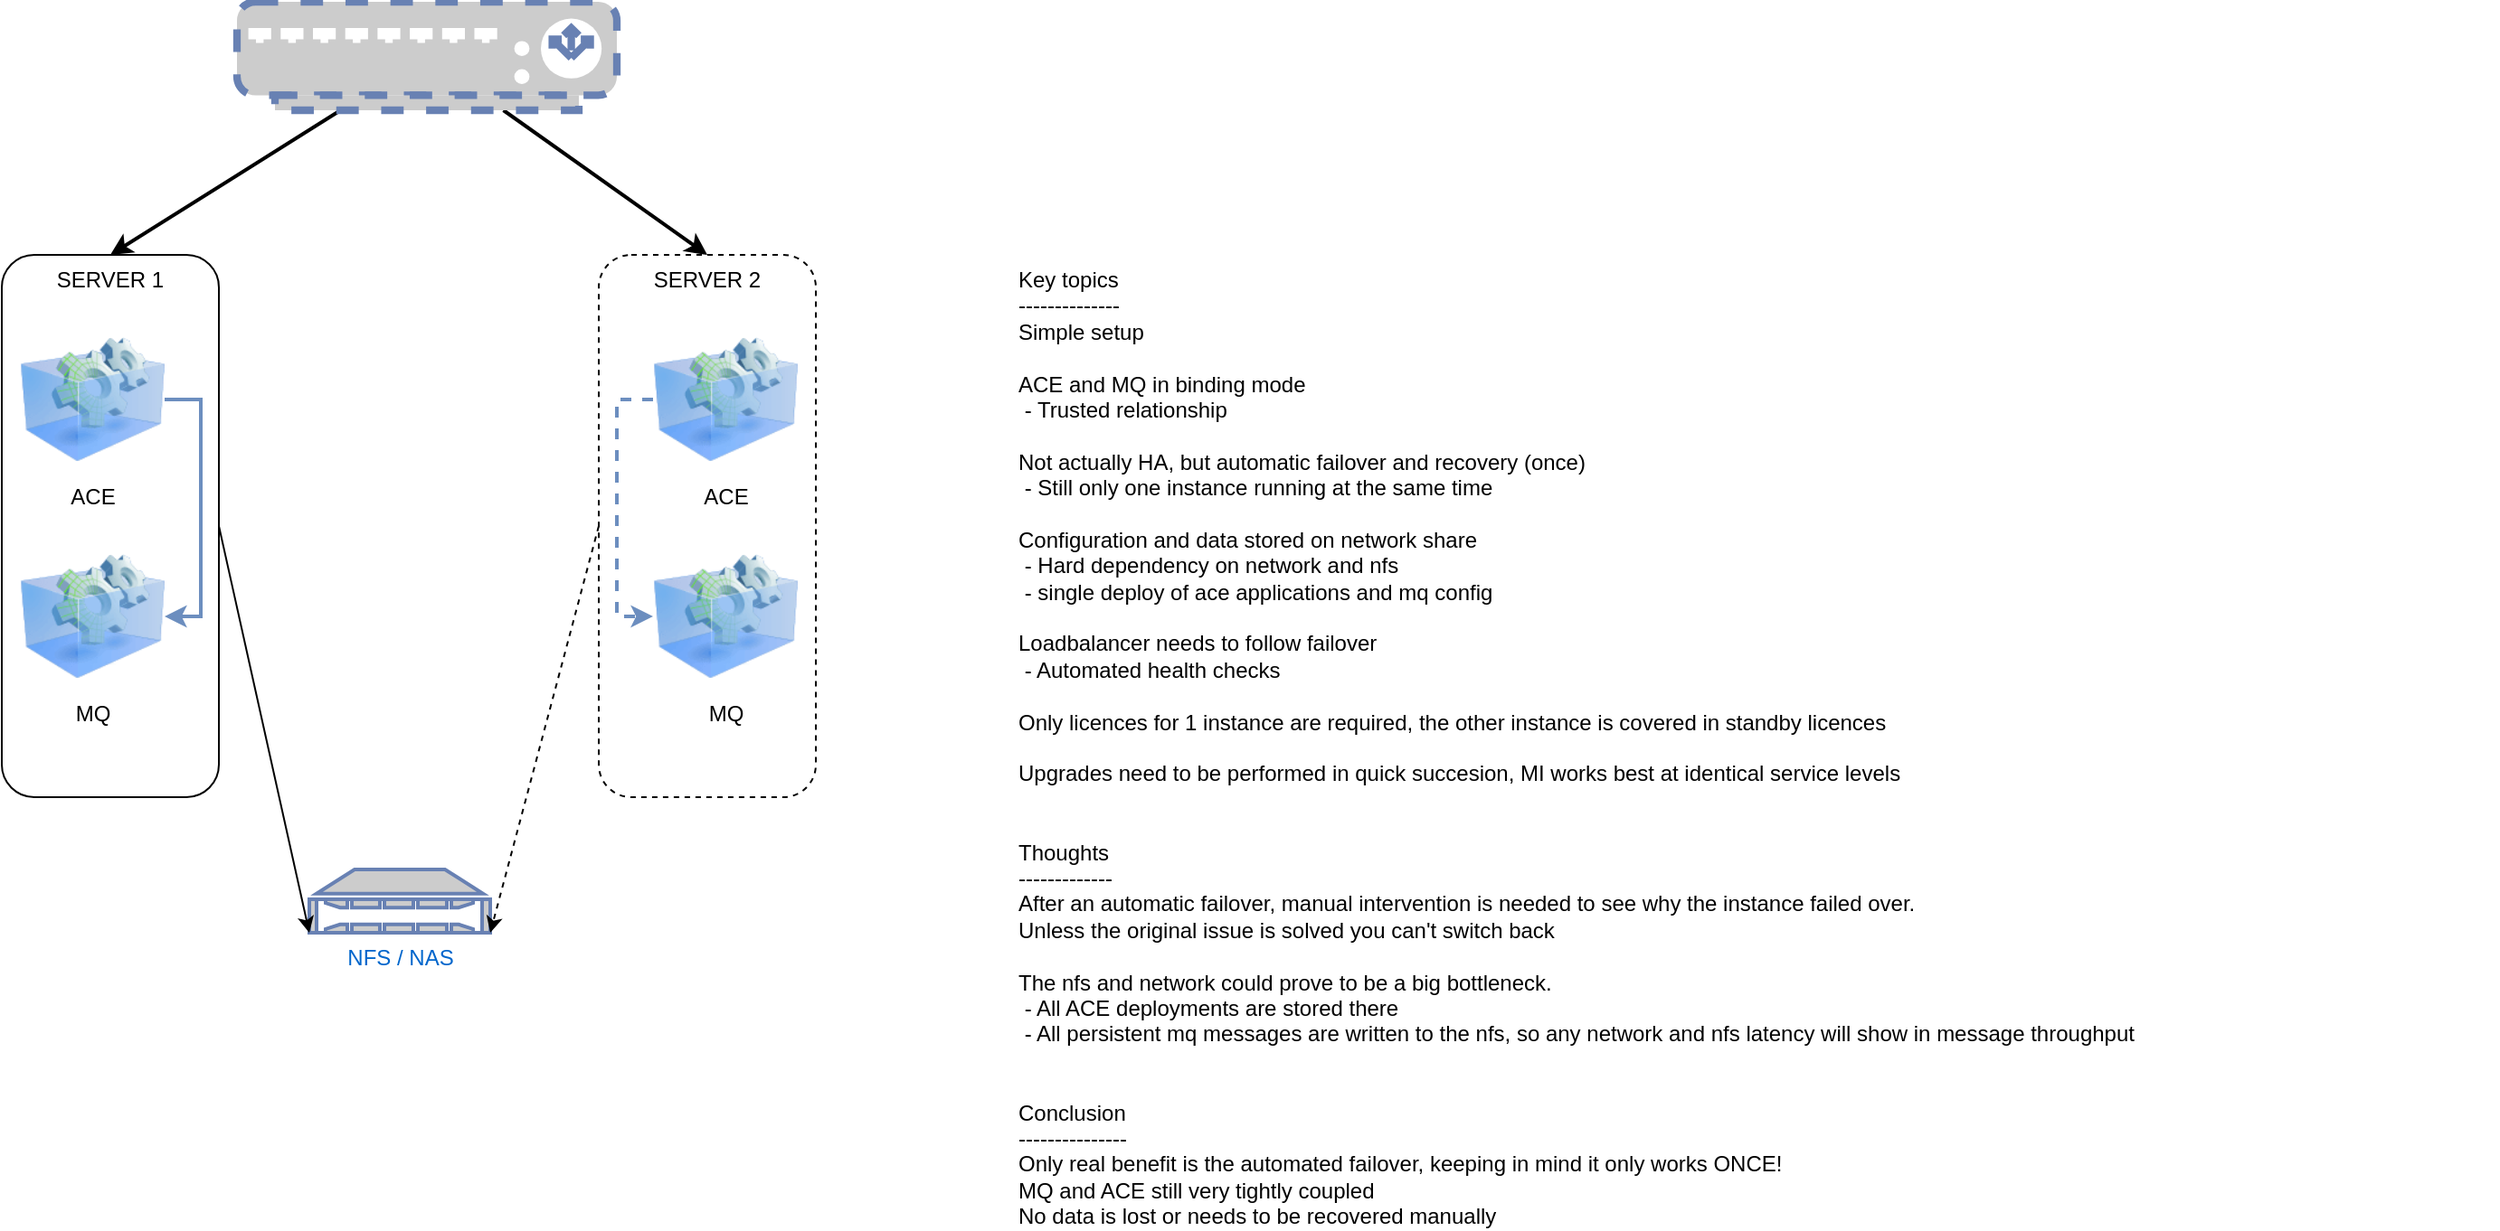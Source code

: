 <mxfile version="20.7.4" type="device" pages="9"><diagram id="z6ilIcbmZor8qnZGDBh0" name="Multi-instance"><mxGraphModel dx="2074" dy="1204" grid="1" gridSize="10" guides="1" tooltips="1" connect="1" arrows="1" fold="1" page="1" pageScale="1" pageWidth="850" pageHeight="1100" math="0" shadow="0"><root><mxCell id="0"/><mxCell id="1" parent="0"/><mxCell id="m07Qos_p-IZqg7xTddig-4" value="SERVER 1" style="rounded=1;whiteSpace=wrap;html=1;verticalAlign=top;" vertex="1" parent="1"><mxGeometry x="60" y="170" width="120" height="300" as="geometry"/></mxCell><mxCell id="m07Qos_p-IZqg7xTddig-2" value="ACE" style="image;html=1;image=img/lib/clip_art/computers/Virtual_Application_128x128.png" vertex="1" parent="1"><mxGeometry x="70" y="210" width="80" height="80" as="geometry"/></mxCell><mxCell id="m07Qos_p-IZqg7xTddig-3" value="MQ" style="image;html=1;image=img/lib/clip_art/computers/Virtual_Application_128x128.png" vertex="1" parent="1"><mxGeometry x="70" y="330" width="80" height="80" as="geometry"/></mxCell><mxCell id="m07Qos_p-IZqg7xTddig-5" value="SERVER 2" style="rounded=1;whiteSpace=wrap;html=1;verticalAlign=top;dashed=1;" vertex="1" parent="1"><mxGeometry x="390" y="170" width="120" height="300" as="geometry"/></mxCell><mxCell id="0mcUsKKX2uJhM09IEZXJ-3" style="edgeStyle=orthogonalEdgeStyle;rounded=0;orthogonalLoop=1;jettySize=auto;html=1;entryX=0;entryY=0.5;entryDx=0;entryDy=0;exitX=0;exitY=0.5;exitDx=0;exitDy=0;strokeWidth=2;fillColor=#dae8fc;strokeColor=#6c8ebf;dashed=1;" edge="1" parent="1" source="m07Qos_p-IZqg7xTddig-6" target="m07Qos_p-IZqg7xTddig-7"><mxGeometry relative="1" as="geometry"><Array as="points"><mxPoint x="400" y="250"/><mxPoint x="400" y="370"/></Array></mxGeometry></mxCell><mxCell id="m07Qos_p-IZqg7xTddig-6" value="ACE" style="image;html=1;image=img/lib/clip_art/computers/Virtual_Application_128x128.png" vertex="1" parent="1"><mxGeometry x="420" y="210" width="80" height="80" as="geometry"/></mxCell><mxCell id="m07Qos_p-IZqg7xTddig-7" value="MQ" style="image;html=1;image=img/lib/clip_art/computers/Virtual_Application_128x128.png" vertex="1" parent="1"><mxGeometry x="420" y="330" width="80" height="80" as="geometry"/></mxCell><mxCell id="m07Qos_p-IZqg7xTddig-8" value="NFS / NAS" style="fontColor=#0066CC;verticalAlign=top;verticalLabelPosition=bottom;labelPosition=center;align=center;html=1;outlineConnect=0;fillColor=#CCCCCC;strokeColor=#6881B3;gradientColor=none;gradientDirection=north;strokeWidth=2;shape=mxgraph.networks.nas_filer;" vertex="1" parent="1"><mxGeometry x="230" y="510" width="100" height="35" as="geometry"/></mxCell><mxCell id="m07Qos_p-IZqg7xTddig-9" value="" style="endArrow=classic;html=1;rounded=0;exitX=1;exitY=0.5;exitDx=0;exitDy=0;entryX=0;entryY=1;entryDx=0;entryDy=0;entryPerimeter=0;" edge="1" parent="1" source="m07Qos_p-IZqg7xTddig-4" target="m07Qos_p-IZqg7xTddig-8"><mxGeometry width="50" height="50" relative="1" as="geometry"><mxPoint x="180" y="280" as="sourcePoint"/><mxPoint x="230" y="230" as="targetPoint"/></mxGeometry></mxCell><mxCell id="m07Qos_p-IZqg7xTddig-10" value="" style="endArrow=classic;html=1;rounded=0;exitX=0;exitY=0.5;exitDx=0;exitDy=0;entryX=1;entryY=1;entryDx=0;entryDy=0;entryPerimeter=0;dashed=1;" edge="1" parent="1" source="m07Qos_p-IZqg7xTddig-5" target="m07Qos_p-IZqg7xTddig-8"><mxGeometry width="50" height="50" relative="1" as="geometry"><mxPoint x="290" y="480" as="sourcePoint"/><mxPoint x="395" y="540" as="targetPoint"/></mxGeometry></mxCell><mxCell id="0mcUsKKX2uJhM09IEZXJ-2" value="" style="endArrow=classic;html=1;rounded=0;exitX=1;exitY=0.5;exitDx=0;exitDy=0;entryX=1;entryY=0.5;entryDx=0;entryDy=0;edgeStyle=orthogonalEdgeStyle;strokeWidth=2;fillColor=#dae8fc;strokeColor=#6c8ebf;" edge="1" parent="1" source="m07Qos_p-IZqg7xTddig-2" target="m07Qos_p-IZqg7xTddig-3"><mxGeometry width="50" height="50" relative="1" as="geometry"><mxPoint x="150" y="300" as="sourcePoint"/><mxPoint x="200" y="250" as="targetPoint"/><Array as="points"><mxPoint x="170" y="250"/><mxPoint x="170" y="370"/></Array></mxGeometry></mxCell><mxCell id="YuPeFK3KpVsB8mmY34_f-1" value="Key topics&lt;br&gt;--------------&lt;br&gt;Simple setup&lt;br&gt;&lt;br&gt;ACE and MQ in binding mode&lt;br&gt;&amp;nbsp;- Trusted relationship&lt;br&gt;&lt;br&gt;Not actually HA, but automatic failover and recovery (once)&lt;br&gt;&amp;nbsp;- Still only one instance running at the same time&lt;br&gt;&lt;br&gt;Configuration and data stored on network share&lt;br&gt;&amp;nbsp;- Hard dependency on network and nfs&lt;br&gt;&amp;nbsp;- single deploy of ace applications and mq config&lt;br&gt;&lt;br&gt;Loadbalancer needs to follow failover&lt;br&gt;&amp;nbsp;- Automated health checks&lt;br&gt;&lt;br&gt;Only licences for 1 instance are required, the other instance is covered in standby licences&lt;br&gt;&lt;br&gt;Upgrades need to be performed in quick succesion, MI works best at identical service levels&lt;br&gt;&lt;br&gt;&lt;br&gt;Thoughts&lt;br&gt;-------------&lt;br&gt;After an automatic failover, manual intervention is needed to see why the instance failed over.&lt;br&gt;Unless the original issue is solved you can't switch back&lt;br&gt;&lt;br&gt;The nfs and network could prove to be a big bottleneck. &lt;br&gt;&amp;nbsp;- All ACE deployments are stored there&lt;br&gt;&amp;nbsp;- All persistent mq messages are written to the nfs, so any network and nfs latency will show in message throughput&lt;br&gt;&lt;br&gt;&lt;br&gt;Conclusion&lt;br&gt;---------------&lt;br&gt;Only real benefit is the automated failover, keeping in mind it only works ONCE!&lt;br&gt;MQ and ACE still very tightly coupled&lt;br&gt;No data is lost or needs to be recovered manually" style="text;html=1;strokeColor=none;fillColor=none;align=left;verticalAlign=top;whiteSpace=wrap;rounded=0;dashed=1;" vertex="1" parent="1"><mxGeometry x="620" y="170" width="820" height="510" as="geometry"/></mxCell><mxCell id="YuPeFK3KpVsB8mmY34_f-3" style="rounded=0;jumpStyle=arc;orthogonalLoop=1;jettySize=auto;html=1;strokeWidth=2;entryX=0.5;entryY=0;entryDx=0;entryDy=0;" edge="1" parent="1" source="YuPeFK3KpVsB8mmY34_f-5" target="m07Qos_p-IZqg7xTddig-4"><mxGeometry relative="1" as="geometry"><mxPoint x="236.014" y="89" as="sourcePoint"/></mxGeometry></mxCell><mxCell id="YuPeFK3KpVsB8mmY34_f-4" style="rounded=0;jumpStyle=arc;orthogonalLoop=1;jettySize=auto;html=1;entryX=0.5;entryY=0;entryDx=0;entryDy=0;strokeWidth=2;" edge="1" parent="1" source="YuPeFK3KpVsB8mmY34_f-5" target="m07Qos_p-IZqg7xTddig-5"><mxGeometry relative="1" as="geometry"><mxPoint x="353.026" y="89" as="sourcePoint"/></mxGeometry></mxCell><mxCell id="YuPeFK3KpVsB8mmY34_f-5" value="" style="fontColor=#0066CC;verticalAlign=top;verticalLabelPosition=bottom;labelPosition=center;align=center;html=1;outlineConnect=0;fillColor=#CCCCCC;strokeColor=#6881B3;gradientColor=none;gradientDirection=north;strokeWidth=2;shape=mxgraph.networks.load_balancer;dashed=1;" vertex="1" parent="1"><mxGeometry x="190" y="30" width="210" height="60" as="geometry"/></mxCell></root></mxGraphModel></diagram><diagram id="ZGqRj5B8NFQdkC3KFlQ9" name="Cross Multi-Instance"><mxGraphModel dx="2074" dy="2304" grid="1" gridSize="10" guides="1" tooltips="1" connect="1" arrows="1" fold="1" page="1" pageScale="1" pageWidth="850" pageHeight="1100" math="0" shadow="0"><root><mxCell id="0"/><mxCell id="1" parent="0"/><mxCell id="ZMwq8yXLuUMRJJ1eak_q-1" value="SERVER 1" style="rounded=1;whiteSpace=wrap;html=1;verticalAlign=top;" vertex="1" parent="1"><mxGeometry x="20" y="-940" width="140" height="530" as="geometry"/></mxCell><mxCell id="ZMwq8yXLuUMRJJ1eak_q-4" value="SERVER 2" style="rounded=1;whiteSpace=wrap;html=1;verticalAlign=top;" vertex="1" parent="1"><mxGeometry x="370" y="-940" width="140" height="530" as="geometry"/></mxCell><mxCell id="KJHLIhyvscObrq-niZwq-2" value="Instance 1" style="rounded=1;whiteSpace=wrap;html=1;verticalAlign=top;dashed=1;" vertex="1" parent="1"><mxGeometry x="380" y="-910" width="120" height="240" as="geometry"/></mxCell><mxCell id="KJHLIhyvscObrq-niZwq-4" value="Instance 2" style="rounded=1;whiteSpace=wrap;html=1;verticalAlign=top;fillColor=none;strokeColor=#9673a6;" vertex="1" parent="1"><mxGeometry x="380" y="-650" width="120" height="230" as="geometry"/></mxCell><mxCell id="KJHLIhyvscObrq-niZwq-1" value="Instance 1" style="rounded=1;whiteSpace=wrap;html=1;verticalAlign=top;" vertex="1" parent="1"><mxGeometry x="30" y="-910" width="120" height="240" as="geometry"/></mxCell><mxCell id="KJHLIhyvscObrq-niZwq-3" value="Instance 2" style="rounded=1;whiteSpace=wrap;html=1;verticalAlign=top;dashed=1;fillColor=none;strokeColor=#9673a6;" vertex="1" parent="1"><mxGeometry x="30" y="-650" width="120" height="230" as="geometry"/></mxCell><mxCell id="hjZlAbtiZN_TDP16pGf9-2" style="edgeStyle=orthogonalEdgeStyle;rounded=0;orthogonalLoop=1;jettySize=auto;html=1;entryX=1;entryY=0.5;entryDx=0;entryDy=0;strokeWidth=2;exitX=1;exitY=0.5;exitDx=0;exitDy=0;fillColor=#dae8fc;strokeColor=#6c8ebf;dashed=1;" edge="1" parent="1" source="ZMwq8yXLuUMRJJ1eak_q-2" target="ZMwq8yXLuUMRJJ1eak_q-3"><mxGeometry relative="1" as="geometry"/></mxCell><mxCell id="ZMwq8yXLuUMRJJ1eak_q-2" value="ACE" style="image;html=1;image=img/lib/clip_art/computers/Virtual_Application_128x128.png" vertex="1" parent="1"><mxGeometry x="40" y="-630" width="80" height="80" as="geometry"/></mxCell><mxCell id="ZMwq8yXLuUMRJJ1eak_q-3" value="MQ" style="image;html=1;image=img/lib/clip_art/computers/Virtual_Application_128x128.png" vertex="1" parent="1"><mxGeometry x="40" y="-530" width="80" height="80" as="geometry"/></mxCell><mxCell id="hjZlAbtiZN_TDP16pGf9-4" style="edgeStyle=orthogonalEdgeStyle;rounded=0;orthogonalLoop=1;jettySize=auto;html=1;entryX=0;entryY=0.5;entryDx=0;entryDy=0;strokeWidth=2;exitX=0;exitY=0.5;exitDx=0;exitDy=0;fillColor=#dae8fc;strokeColor=#6c8ebf;" edge="1" parent="1" source="ZMwq8yXLuUMRJJ1eak_q-5" target="ZMwq8yXLuUMRJJ1eak_q-6"><mxGeometry relative="1" as="geometry"/></mxCell><mxCell id="ZMwq8yXLuUMRJJ1eak_q-5" value="ACE" style="image;html=1;image=img/lib/clip_art/computers/Virtual_Application_128x128.png" vertex="1" parent="1"><mxGeometry x="410" y="-630" width="80" height="80" as="geometry"/></mxCell><mxCell id="ZMwq8yXLuUMRJJ1eak_q-6" value="MQ" style="image;html=1;image=img/lib/clip_art/computers/Virtual_Application_128x128.png" vertex="1" parent="1"><mxGeometry x="410" y="-530" width="80" height="80" as="geometry"/></mxCell><mxCell id="ZMwq8yXLuUMRJJ1eak_q-7" value="NFS / NAS" style="fontColor=#0066CC;verticalAlign=top;verticalLabelPosition=bottom;labelPosition=center;align=center;html=1;outlineConnect=0;fillColor=#CCCCCC;strokeColor=#6881B3;gradientColor=none;gradientDirection=north;strokeWidth=2;shape=mxgraph.networks.nas_filer;" vertex="1" parent="1"><mxGeometry x="220" y="-670" width="100" height="35" as="geometry"/></mxCell><mxCell id="ZMwq8yXLuUMRJJ1eak_q-9" value="" style="endArrow=classic;html=1;rounded=0;exitX=0;exitY=0.5;exitDx=0;exitDy=0;entryX=1;entryY=1;entryDx=0;entryDy=0;entryPerimeter=0;fillColor=#e1d5e7;strokeColor=#9673a6;" edge="1" parent="1" source="KJHLIhyvscObrq-niZwq-4" target="ZMwq8yXLuUMRJJ1eak_q-7"><mxGeometry width="50" height="50" relative="1" as="geometry"><mxPoint x="270" y="-400" as="sourcePoint"/><mxPoint x="375" y="-340" as="targetPoint"/></mxGeometry></mxCell><mxCell id="S1dgDsMsp8iiH-ZpFj6E-1" style="rounded=0;orthogonalLoop=1;jettySize=auto;html=1;entryX=0;entryY=0.5;entryDx=0;entryDy=0;entryPerimeter=0;exitX=1;exitY=0.5;exitDx=0;exitDy=0;" edge="1" parent="1" source="KJHLIhyvscObrq-niZwq-1" target="ZMwq8yXLuUMRJJ1eak_q-7"><mxGeometry relative="1" as="geometry"/></mxCell><mxCell id="S1dgDsMsp8iiH-ZpFj6E-3" style="edgeStyle=none;rounded=0;orthogonalLoop=1;jettySize=auto;html=1;entryX=1;entryY=0.5;entryDx=0;entryDy=0;entryPerimeter=0;dashed=1;exitX=0;exitY=0.5;exitDx=0;exitDy=0;" edge="1" parent="1" source="KJHLIhyvscObrq-niZwq-2" target="ZMwq8yXLuUMRJJ1eak_q-7"><mxGeometry relative="1" as="geometry"/></mxCell><mxCell id="S1dgDsMsp8iiH-ZpFj6E-2" style="edgeStyle=none;rounded=0;orthogonalLoop=1;jettySize=auto;html=1;entryX=0;entryY=1;entryDx=0;entryDy=0;entryPerimeter=0;dashed=1;exitX=1;exitY=0.5;exitDx=0;exitDy=0;fillColor=#e1d5e7;strokeColor=#9673a6;" edge="1" parent="1" source="KJHLIhyvscObrq-niZwq-3" target="ZMwq8yXLuUMRJJ1eak_q-7"><mxGeometry relative="1" as="geometry"/></mxCell><mxCell id="hjZlAbtiZN_TDP16pGf9-1" style="edgeStyle=orthogonalEdgeStyle;rounded=0;orthogonalLoop=1;jettySize=auto;html=1;entryX=1;entryY=0.5;entryDx=0;entryDy=0;strokeWidth=2;exitX=1;exitY=0.5;exitDx=0;exitDy=0;fillColor=#dae8fc;strokeColor=#6c8ebf;" edge="1" parent="1" source="S1dgDsMsp8iiH-ZpFj6E-4" target="S1dgDsMsp8iiH-ZpFj6E-5"><mxGeometry relative="1" as="geometry"><Array as="points"><mxPoint x="140" y="-840"/><mxPoint x="140" y="-740"/></Array></mxGeometry></mxCell><mxCell id="S1dgDsMsp8iiH-ZpFj6E-4" value="ACE" style="image;html=1;image=img/lib/clip_art/computers/Virtual_Application_128x128.png" vertex="1" parent="1"><mxGeometry x="40" y="-880" width="80" height="80" as="geometry"/></mxCell><mxCell id="S1dgDsMsp8iiH-ZpFj6E-5" value="MQ" style="image;html=1;image=img/lib/clip_art/computers/Virtual_Application_128x128.png" vertex="1" parent="1"><mxGeometry x="40" y="-780" width="80" height="80" as="geometry"/></mxCell><mxCell id="hjZlAbtiZN_TDP16pGf9-3" style="edgeStyle=orthogonalEdgeStyle;rounded=0;orthogonalLoop=1;jettySize=auto;html=1;entryX=0;entryY=0.5;entryDx=0;entryDy=0;strokeWidth=2;exitX=0;exitY=0.5;exitDx=0;exitDy=0;fillColor=#dae8fc;strokeColor=#6c8ebf;dashed=1;" edge="1" parent="1" source="S1dgDsMsp8iiH-ZpFj6E-6" target="S1dgDsMsp8iiH-ZpFj6E-7"><mxGeometry relative="1" as="geometry"/></mxCell><mxCell id="S1dgDsMsp8iiH-ZpFj6E-6" value="ACE" style="image;html=1;image=img/lib/clip_art/computers/Virtual_Application_128x128.png" vertex="1" parent="1"><mxGeometry x="410" y="-880" width="80" height="80" as="geometry"/></mxCell><mxCell id="S1dgDsMsp8iiH-ZpFj6E-7" value="MQ" style="image;html=1;image=img/lib/clip_art/computers/Virtual_Application_128x128.png" vertex="1" parent="1"><mxGeometry x="410" y="-780" width="80" height="80" as="geometry"/></mxCell><mxCell id="dx2nvBfBGqbiB53Rb7g6-1" value="Key topics&lt;br style=&quot;border-color: var(--border-color);&quot;&gt;--------------&lt;br&gt;Simple setup&lt;br&gt;&lt;br&gt;ACE and MQ in binding mode&lt;br&gt;&lt;span style=&quot;&quot;&gt;&lt;/span&gt;&lt;span style=&quot;&quot;&gt;&lt;/span&gt;&lt;span style=&quot;&quot;&gt;&lt;/span&gt;&lt;span style=&quot;&quot;&gt;&lt;/span&gt;&amp;nbsp;- Trusted relationship&lt;br&gt;&lt;br&gt;Full HA, with automatic failover and recovery (once per instance, but in reality only once)&lt;br&gt;&lt;span style=&quot;&quot;&gt;&#9;&lt;/span&gt;&amp;nbsp;- double deploy of ace flows and mq config&lt;br style=&quot;border-color: var(--border-color);&quot;&gt;&lt;br&gt;Configuration and data stored on network share&lt;br style=&quot;border-color: var(--border-color);&quot;&gt;&lt;span style=&quot;border-color: var(--border-color);&quot;&gt;&lt;/span&gt;&lt;span style=&quot;&quot;&gt;&lt;/span&gt;&lt;span style=&quot;&quot;&gt;&lt;/span&gt;&lt;span style=&quot;&quot;&gt;&lt;/span&gt;&amp;nbsp;- Hard dependency on network and nfs&lt;br&gt;&lt;br&gt;Loadbalancer needs to follow failover&lt;br&gt;&lt;span style=&quot;&quot;&gt;&lt;/span&gt;&lt;span style=&quot;&quot;&gt;&lt;/span&gt;&lt;span style=&quot;&quot;&gt;&lt;/span&gt;&lt;span style=&quot;&quot;&gt;&lt;/span&gt;&amp;nbsp;- Automated health checks&lt;br&gt;&lt;br&gt;Licences for both instances are required&lt;br&gt;&lt;br&gt;Both servers need to be scaled to run both instances&lt;br&gt;&amp;nbsp;- combination of workload + overhead of additional broker/mq/network/io/...&lt;br&gt;&lt;br&gt;HTTP trafic can be load balanced, but all mq traffic can be handled on the same qmgr&lt;br&gt;&lt;br&gt;Upgrades need to be performed in quick succesion, MI works best at identical service levels&lt;br&gt;&lt;br&gt;&lt;br&gt;Thoughts&lt;br style=&quot;border-color: var(--border-color);&quot;&gt;-------------&lt;br style=&quot;border-color: var(--border-color);&quot;&gt;After an automatic failover, manual intervention is needed to see why the instance failed over.&lt;br style=&quot;border-color: var(--border-color);&quot;&gt;Unless the original issue is solved you can't switch back&lt;br style=&quot;border-color: var(--border-color);&quot;&gt;&lt;br style=&quot;border-color: var(--border-color);&quot;&gt;The nfs and network could prove to be a big bottleneck.&lt;br style=&quot;border-color: var(--border-color);&quot;&gt;&lt;span style=&quot;border-color: var(--border-color);&quot;&gt;&lt;/span&gt;&amp;nbsp;- All ACE deployments are stored there&lt;br style=&quot;border-color: var(--border-color);&quot;&gt;&lt;span style=&quot;border-color: var(--border-color);&quot;&gt;&lt;/span&gt;&amp;nbsp;- All persistent mq messages are written to the nfs, so any network and nfs latency will show in message throughput&lt;br&gt;&lt;br&gt;&lt;br&gt;Conclusion&lt;br&gt;---------------&lt;br&gt;Only real benefit is the automated fail over of 1 instance&lt;br&gt;MQ and ACE still very tightly coupled&lt;br style=&quot;border-color: var(--border-color);&quot;&gt;No data is lost or needs to be recovered manually" style="text;html=1;strokeColor=none;fillColor=none;align=left;verticalAlign=top;whiteSpace=wrap;rounded=0;dashed=1;" vertex="1" parent="1"><mxGeometry x="560" y="-940" width="640" height="640" as="geometry"/></mxCell><mxCell id="VdMPsoCl0fbEOKMvxEb5-1" style="rounded=0;jumpStyle=arc;orthogonalLoop=1;jettySize=auto;html=1;strokeWidth=2;entryX=0.5;entryY=0;entryDx=0;entryDy=0;" edge="1" parent="1" source="VdMPsoCl0fbEOKMvxEb5-3" target="ZMwq8yXLuUMRJJ1eak_q-1"><mxGeometry relative="1" as="geometry"><mxPoint x="221.014" y="-1031" as="sourcePoint"/><mxPoint x="105" y="-950" as="targetPoint"/></mxGeometry></mxCell><mxCell id="VdMPsoCl0fbEOKMvxEb5-2" style="rounded=0;jumpStyle=arc;orthogonalLoop=1;jettySize=auto;html=1;entryX=0.5;entryY=0;entryDx=0;entryDy=0;strokeWidth=2;" edge="1" parent="1" source="VdMPsoCl0fbEOKMvxEb5-3" target="ZMwq8yXLuUMRJJ1eak_q-4"><mxGeometry relative="1" as="geometry"><mxPoint x="338.026" y="-1031" as="sourcePoint"/><mxPoint x="435" y="-950" as="targetPoint"/></mxGeometry></mxCell><mxCell id="VdMPsoCl0fbEOKMvxEb5-3" value="" style="fontColor=#0066CC;verticalAlign=top;verticalLabelPosition=bottom;labelPosition=center;align=center;html=1;outlineConnect=0;fillColor=#CCCCCC;strokeColor=#6881B3;gradientColor=none;gradientDirection=north;strokeWidth=2;shape=mxgraph.networks.load_balancer;dashed=1;" vertex="1" parent="1"><mxGeometry x="170" y="-1080" width="210" height="60" as="geometry"/></mxCell></root></mxGraphModel></diagram><diagram id="4zDJ0yz9T_jenzxTkbOB" name="DA ACE &amp; MI MQ"><mxGraphModel dx="2074" dy="2304" grid="1" gridSize="10" guides="1" tooltips="1" connect="1" arrows="1" fold="1" page="1" pageScale="1" pageWidth="850" pageHeight="1100" math="0" shadow="0"><root><mxCell id="0"/><mxCell id="1" parent="0"/><mxCell id="rd0AGNtnHvDlbVDW9NCl-1" value="SERVER 1" style="rounded=1;whiteSpace=wrap;html=1;verticalAlign=top;" vertex="1" parent="1"><mxGeometry x="30" y="-930" width="140" height="410" as="geometry"/></mxCell><mxCell id="rd0AGNtnHvDlbVDW9NCl-2" value="SERVER 2" style="rounded=1;whiteSpace=wrap;html=1;verticalAlign=top;" vertex="1" parent="1"><mxGeometry x="380" y="-930" width="140" height="400" as="geometry"/></mxCell><mxCell id="rd0AGNtnHvDlbVDW9NCl-3" value="ACE" style="image;html=1;image=img/lib/clip_art/computers/Virtual_Application_128x128.png" vertex="1" parent="1"><mxGeometry x="420" y="-890" width="80" height="80" as="geometry"/></mxCell><mxCell id="rd0AGNtnHvDlbVDW9NCl-5" value="NFS / NAS" style="fontColor=#0066CC;verticalAlign=top;verticalLabelPosition=bottom;labelPosition=center;align=center;html=1;outlineConnect=0;fillColor=#CCCCCC;strokeColor=#6881B3;gradientColor=none;gradientDirection=north;strokeWidth=2;shape=mxgraph.networks.nas_filer;" vertex="1" parent="1"><mxGeometry x="230" y="-500" width="100" height="35" as="geometry"/></mxCell><mxCell id="rd0AGNtnHvDlbVDW9NCl-7" style="rounded=0;orthogonalLoop=1;jettySize=auto;html=1;entryX=0;entryY=0.5;entryDx=0;entryDy=0;entryPerimeter=0;exitX=1;exitY=0.5;exitDx=0;exitDy=0;" edge="1" parent="1" source="rd0AGNtnHvDlbVDW9NCl-12" target="rd0AGNtnHvDlbVDW9NCl-5"><mxGeometry relative="1" as="geometry"/></mxCell><mxCell id="rd0AGNtnHvDlbVDW9NCl-8" style="edgeStyle=none;rounded=0;orthogonalLoop=1;jettySize=auto;html=1;entryX=1;entryY=0.5;entryDx=0;entryDy=0;entryPerimeter=0;dashed=1;exitX=0;exitY=0.5;exitDx=0;exitDy=0;" edge="1" parent="1" source="rd0AGNtnHvDlbVDW9NCl-15" target="rd0AGNtnHvDlbVDW9NCl-5"><mxGeometry relative="1" as="geometry"/></mxCell><mxCell id="rd0AGNtnHvDlbVDW9NCl-10" value="ACE" style="image;html=1;image=img/lib/clip_art/computers/Virtual_Application_128x128.png" vertex="1" parent="1"><mxGeometry x="50" y="-890" width="80" height="80" as="geometry"/></mxCell><mxCell id="rd0AGNtnHvDlbVDW9NCl-15" value="Instance 1" style="rounded=1;whiteSpace=wrap;html=1;verticalAlign=top;dashed=1;" vertex="1" parent="1"><mxGeometry x="390" y="-700" width="120" height="140" as="geometry"/></mxCell><mxCell id="rd0AGNtnHvDlbVDW9NCl-16" value="MQ" style="image;html=1;image=img/lib/clip_art/computers/Virtual_Application_128x128.png" vertex="1" parent="1"><mxGeometry x="420" y="-670" width="80" height="80" as="geometry"/></mxCell><mxCell id="rd0AGNtnHvDlbVDW9NCl-12" value="Instance 1" style="rounded=1;whiteSpace=wrap;html=1;verticalAlign=top;" vertex="1" parent="1"><mxGeometry x="40" y="-700" width="120" height="140" as="geometry"/></mxCell><mxCell id="rd0AGNtnHvDlbVDW9NCl-13" value="MQ" style="image;html=1;image=img/lib/clip_art/computers/Virtual_Application_128x128.png" vertex="1" parent="1"><mxGeometry x="50" y="-670" width="80" height="80" as="geometry"/></mxCell><mxCell id="0wTsarcwlKku0vYo_N_W-1" style="edgeStyle=orthogonalEdgeStyle;rounded=0;jumpStyle=arc;orthogonalLoop=1;jettySize=auto;html=1;entryX=1;entryY=0.5;entryDx=0;entryDy=0;strokeWidth=2;exitX=1;exitY=0.5;exitDx=0;exitDy=0;fillColor=#dae8fc;strokeColor=#6c8ebf;" edge="1" parent="1" source="rd0AGNtnHvDlbVDW9NCl-10" target="rd0AGNtnHvDlbVDW9NCl-13"><mxGeometry relative="1" as="geometry"><Array as="points"><mxPoint x="190" y="-850"/><mxPoint x="190" y="-630"/></Array></mxGeometry></mxCell><mxCell id="0wTsarcwlKku0vYo_N_W-2" style="rounded=0;jumpStyle=arc;orthogonalLoop=1;jettySize=auto;html=1;entryX=1;entryY=0.5;entryDx=0;entryDy=0;strokeWidth=2;fillColor=#dae8fc;strokeColor=#6c8ebf;" edge="1" parent="1" source="rd0AGNtnHvDlbVDW9NCl-3" target="rd0AGNtnHvDlbVDW9NCl-13"><mxGeometry relative="1" as="geometry"/></mxCell><mxCell id="FUB7iW3as3UP1ABuUG8n-2" style="edgeStyle=orthogonalEdgeStyle;rounded=0;jumpStyle=arc;orthogonalLoop=1;jettySize=auto;html=1;entryX=0;entryY=0.5;entryDx=0;entryDy=0;dashed=1;strokeWidth=2;fillColor=#dae8fc;strokeColor=#6c8ebf;exitX=0;exitY=0.5;exitDx=0;exitDy=0;" edge="1" parent="1" source="rd0AGNtnHvDlbVDW9NCl-3" target="rd0AGNtnHvDlbVDW9NCl-16"><mxGeometry relative="1" as="geometry"><Array as="points"><mxPoint x="350" y="-850"/><mxPoint x="350" y="-630"/></Array></mxGeometry></mxCell><mxCell id="FUB7iW3as3UP1ABuUG8n-1" style="rounded=0;jumpStyle=arc;orthogonalLoop=1;jettySize=auto;html=1;entryX=0;entryY=0.5;entryDx=0;entryDy=0;strokeWidth=2;fillColor=#dae8fc;strokeColor=#6c8ebf;dashed=1;" edge="1" parent="1" source="rd0AGNtnHvDlbVDW9NCl-10" target="rd0AGNtnHvDlbVDW9NCl-16"><mxGeometry relative="1" as="geometry"/></mxCell><mxCell id="gM0llGaXSeHExgQVE_Sc-1" value="Key topics&lt;br style=&quot;border-color: var(--border-color);&quot;&gt;--------------&lt;br&gt;More complex&lt;br&gt;&lt;br&gt;ACE and MQ in client mode&lt;br&gt;&lt;span style=&quot;&quot;&gt;&lt;/span&gt;&lt;span style=&quot;&quot;&gt;&lt;/span&gt;&lt;span style=&quot;&quot;&gt;&lt;/span&gt;&lt;span style=&quot;&quot;&gt;&lt;/span&gt;&amp;nbsp;- connection needs to be via secured channel&lt;br&gt;&amp;nbsp;- ace can connect via host pool or ccdt or vip for failover&lt;br&gt;&lt;br&gt;Full HA ACE with automatic failover and recovery for MQ, no failover for ace&lt;br&gt;&amp;nbsp;- Double deploy for ace, single for MQ&lt;br&gt;&lt;span style=&quot;&quot;&gt;&#9;&lt;/span&gt;&lt;br&gt;MQ configuration and data stored on network share&lt;br style=&quot;border-color: var(--border-color);&quot;&gt;&lt;span style=&quot;border-color: var(--border-color);&quot;&gt;&lt;/span&gt;&lt;span style=&quot;&quot;&gt;&lt;/span&gt;&lt;span style=&quot;&quot;&gt;&lt;/span&gt;&lt;span style=&quot;&quot;&gt;&lt;/span&gt;&amp;nbsp;- Hard dependency on network and nfs&lt;br&gt;&lt;br&gt;Loadbalancer can round-robin. If MQ also exposed via LB it needs to follow the failovers.&lt;br&gt;&lt;br&gt;Licences for both instances are required&lt;br&gt;&lt;br&gt;One qmgr for 2 ace instances, so message order would still be guarenteed.&lt;br&gt;&lt;br&gt;Upgrades need to be performed in quick succesion, MI works best at identical service levels&lt;br&gt;&lt;br&gt;&lt;br&gt;Thoughts&lt;br style=&quot;border-color: var(--border-color);&quot;&gt;-------------&lt;br style=&quot;border-color: var(--border-color);&quot;&gt;After an automatic failover, manual intervention is needed to see why the instance failed over.&lt;br style=&quot;border-color: var(--border-color);&quot;&gt;Unless the original issue is solved you can't switch back&lt;br style=&quot;border-color: var(--border-color);&quot;&gt;&lt;br style=&quot;border-color: var(--border-color);&quot;&gt;The nfs and network could prove to be a big bottleneck.&lt;br style=&quot;border-color: var(--border-color);&quot;&gt;&amp;nbsp;- All persistent mq messages are written to the nfs, so any network and nfs latency will show in message throughput&lt;br&gt;&lt;br&gt;&lt;br&gt;Conclusion&lt;br&gt;---------------&lt;br&gt;Double ACE capacity but still one bus that could be the bottleneck here. &lt;br&gt;MQ is also throttled by the nfs storage, should it be impacted somehow.&lt;br&gt;&lt;br&gt;MQ and ACE loosly coupled at this point.&lt;br&gt;&lt;br style=&quot;border-color: var(--border-color);&quot;&gt;No data is lost or needs to be recovered manually" style="text;html=1;strokeColor=none;fillColor=none;align=left;verticalAlign=top;whiteSpace=wrap;rounded=0;dashed=1;" vertex="1" parent="1"><mxGeometry x="600" y="-1060" width="640" height="640" as="geometry"/></mxCell><mxCell id="9BstY37zIehcXWcHcp1J-1" style="rounded=0;jumpStyle=arc;orthogonalLoop=1;jettySize=auto;html=1;strokeWidth=2;entryX=0.5;entryY=0;entryDx=0;entryDy=0;" edge="1" parent="1" source="9BstY37zIehcXWcHcp1J-3"><mxGeometry relative="1" as="geometry"><mxPoint x="236.014" y="-1021" as="sourcePoint"/><mxPoint x="105" y="-930" as="targetPoint"/></mxGeometry></mxCell><mxCell id="9BstY37zIehcXWcHcp1J-2" style="rounded=0;jumpStyle=arc;orthogonalLoop=1;jettySize=auto;html=1;entryX=0.5;entryY=0;entryDx=0;entryDy=0;strokeWidth=2;" edge="1" parent="1" source="9BstY37zIehcXWcHcp1J-3"><mxGeometry relative="1" as="geometry"><mxPoint x="353.026" y="-1021" as="sourcePoint"/><mxPoint x="455" y="-930" as="targetPoint"/></mxGeometry></mxCell><mxCell id="9BstY37zIehcXWcHcp1J-3" value="" style="fontColor=#0066CC;verticalAlign=top;verticalLabelPosition=bottom;labelPosition=center;align=center;html=1;outlineConnect=0;fillColor=#CCCCCC;strokeColor=#6881B3;gradientColor=none;gradientDirection=north;strokeWidth=2;shape=mxgraph.networks.load_balancer;dashed=1;" vertex="1" parent="1"><mxGeometry x="185" y="-1070" width="210" height="60" as="geometry"/></mxCell></root></mxGraphModel></diagram><diagram name="DA ACE &amp; Cross MI MQ" id="XYwL9wbndD6GZtYSlB4F"><mxGraphModel dx="1434" dy="1944" grid="1" gridSize="10" guides="1" tooltips="1" connect="1" arrows="1" fold="1" page="1" pageScale="1" pageWidth="850" pageHeight="1100" math="0" shadow="0"><root><mxCell id="Vs_GS55WJl2z1pYauYDB-0"/><mxCell id="Vs_GS55WJl2z1pYauYDB-1" parent="Vs_GS55WJl2z1pYauYDB-0"/><mxCell id="Vs_GS55WJl2z1pYauYDB-2" value="SERVER 1" style="rounded=1;whiteSpace=wrap;html=1;verticalAlign=top;" vertex="1" parent="Vs_GS55WJl2z1pYauYDB-1"><mxGeometry x="50" y="-930" width="140" height="530" as="geometry"/></mxCell><mxCell id="Vs_GS55WJl2z1pYauYDB-3" value="SERVER 2" style="rounded=1;whiteSpace=wrap;html=1;verticalAlign=top;" vertex="1" parent="Vs_GS55WJl2z1pYauYDB-1"><mxGeometry x="400" y="-930" width="140" height="530" as="geometry"/></mxCell><mxCell id="Vs_GS55WJl2z1pYauYDB-10" value="ACE" style="image;html=1;image=img/lib/clip_art/computers/Virtual_Application_128x128.png" vertex="1" parent="Vs_GS55WJl2z1pYauYDB-1"><mxGeometry x="440" y="-890" width="80" height="80" as="geometry"/></mxCell><mxCell id="Vs_GS55WJl2z1pYauYDB-12" value="NFS / NAS" style="fontColor=#0066CC;verticalAlign=top;verticalLabelPosition=bottom;labelPosition=center;align=center;html=1;outlineConnect=0;fillColor=#CCCCCC;strokeColor=#6881B3;gradientColor=none;gradientDirection=north;strokeWidth=2;shape=mxgraph.networks.nas_filer;" vertex="1" parent="Vs_GS55WJl2z1pYauYDB-1"><mxGeometry x="250" y="-380" width="100" height="35" as="geometry"/></mxCell><mxCell id="Vs_GS55WJl2z1pYauYDB-13" value="" style="endArrow=classic;html=1;rounded=0;exitX=0;exitY=0.5;exitDx=0;exitDy=0;entryX=1;entryY=1;entryDx=0;entryDy=0;entryPerimeter=0;" edge="1" parent="Vs_GS55WJl2z1pYauYDB-1" source="Vs_GS55WJl2z1pYauYDB-5" target="Vs_GS55WJl2z1pYauYDB-12"><mxGeometry width="50" height="50" relative="1" as="geometry"><mxPoint x="300" y="-390" as="sourcePoint"/><mxPoint x="405" y="-330" as="targetPoint"/></mxGeometry></mxCell><mxCell id="Vs_GS55WJl2z1pYauYDB-14" style="rounded=0;orthogonalLoop=1;jettySize=auto;html=1;entryX=0;entryY=0.5;entryDx=0;entryDy=0;entryPerimeter=0;exitX=1;exitY=0.5;exitDx=0;exitDy=0;" edge="1" parent="Vs_GS55WJl2z1pYauYDB-1" source="Vs_GS55WJl2z1pYauYDB-6" target="Vs_GS55WJl2z1pYauYDB-12"><mxGeometry relative="1" as="geometry"/></mxCell><mxCell id="Vs_GS55WJl2z1pYauYDB-15" style="edgeStyle=none;rounded=0;orthogonalLoop=1;jettySize=auto;html=1;entryX=1;entryY=0.5;entryDx=0;entryDy=0;entryPerimeter=0;dashed=1;exitX=0;exitY=0.5;exitDx=0;exitDy=0;" edge="1" parent="Vs_GS55WJl2z1pYauYDB-1" source="Vs_GS55WJl2z1pYauYDB-4" target="Vs_GS55WJl2z1pYauYDB-12"><mxGeometry relative="1" as="geometry"/></mxCell><mxCell id="Vs_GS55WJl2z1pYauYDB-16" style="edgeStyle=none;rounded=0;orthogonalLoop=1;jettySize=auto;html=1;entryX=0;entryY=1;entryDx=0;entryDy=0;entryPerimeter=0;dashed=1;exitX=1;exitY=0.5;exitDx=0;exitDy=0;" edge="1" parent="Vs_GS55WJl2z1pYauYDB-1" source="Vs_GS55WJl2z1pYauYDB-7" target="Vs_GS55WJl2z1pYauYDB-12"><mxGeometry relative="1" as="geometry"/></mxCell><mxCell id="Vs_GS55WJl2z1pYauYDB-17" value="ACE" style="image;html=1;image=img/lib/clip_art/computers/Virtual_Application_128x128.png" vertex="1" parent="Vs_GS55WJl2z1pYauYDB-1"><mxGeometry x="70" y="-890" width="80" height="80" as="geometry"/></mxCell><mxCell id="Vs_GS55WJl2z1pYauYDB-4" value="Instance 1" style="rounded=1;whiteSpace=wrap;html=1;verticalAlign=top;dashed=1;" vertex="1" parent="Vs_GS55WJl2z1pYauYDB-1"><mxGeometry x="410" y="-700" width="120" height="140" as="geometry"/></mxCell><mxCell id="Vs_GS55WJl2z1pYauYDB-20" value="MQ" style="image;html=1;image=img/lib/clip_art/computers/Virtual_Application_128x128.png" vertex="1" parent="Vs_GS55WJl2z1pYauYDB-1"><mxGeometry x="440" y="-670" width="80" height="80" as="geometry"/></mxCell><mxCell id="Vs_GS55WJl2z1pYauYDB-5" value="Instance 2" style="rounded=1;whiteSpace=wrap;html=1;verticalAlign=top;" vertex="1" parent="Vs_GS55WJl2z1pYauYDB-1"><mxGeometry x="410" y="-550" width="120" height="140" as="geometry"/></mxCell><mxCell id="Vs_GS55WJl2z1pYauYDB-11" value="MQ" style="image;html=1;image=img/lib/clip_art/computers/Virtual_Application_128x128.png" vertex="1" parent="Vs_GS55WJl2z1pYauYDB-1"><mxGeometry x="440" y="-520" width="80" height="80" as="geometry"/></mxCell><mxCell id="Vs_GS55WJl2z1pYauYDB-6" value="Instance 1" style="rounded=1;whiteSpace=wrap;html=1;verticalAlign=top;" vertex="1" parent="Vs_GS55WJl2z1pYauYDB-1"><mxGeometry x="60" y="-700" width="120" height="140" as="geometry"/></mxCell><mxCell id="Vs_GS55WJl2z1pYauYDB-18" value="MQ" style="image;html=1;image=img/lib/clip_art/computers/Virtual_Application_128x128.png" vertex="1" parent="Vs_GS55WJl2z1pYauYDB-1"><mxGeometry x="70" y="-670" width="80" height="80" as="geometry"/></mxCell><mxCell id="Vs_GS55WJl2z1pYauYDB-7" value="Instance 2" style="rounded=1;whiteSpace=wrap;html=1;verticalAlign=top;dashed=1;" vertex="1" parent="Vs_GS55WJl2z1pYauYDB-1"><mxGeometry x="60" y="-550" width="120" height="140" as="geometry"/></mxCell><mxCell id="Vs_GS55WJl2z1pYauYDB-9" value="MQ" style="image;html=1;image=img/lib/clip_art/computers/Virtual_Application_128x128.png" vertex="1" parent="Vs_GS55WJl2z1pYauYDB-1"><mxGeometry x="70" y="-520" width="80" height="80" as="geometry"/></mxCell><mxCell id="DgY4DBBtHw3jw9wtOXHB-1" style="edgeStyle=orthogonalEdgeStyle;rounded=0;orthogonalLoop=1;jettySize=auto;html=1;entryX=1;entryY=0.5;entryDx=0;entryDy=0;strokeWidth=2;fillColor=#dae8fc;strokeColor=#6c8ebf;exitX=1;exitY=0.5;exitDx=0;exitDy=0;" edge="1" parent="Vs_GS55WJl2z1pYauYDB-1" source="Vs_GS55WJl2z1pYauYDB-17" target="Vs_GS55WJl2z1pYauYDB-18"><mxGeometry relative="1" as="geometry"><Array as="points"><mxPoint x="220" y="-850"/><mxPoint x="220" y="-630"/></Array></mxGeometry></mxCell><mxCell id="DgY4DBBtHw3jw9wtOXHB-3" style="edgeStyle=orthogonalEdgeStyle;rounded=0;orthogonalLoop=1;jettySize=auto;html=1;entryX=0;entryY=0.5;entryDx=0;entryDy=0;strokeWidth=2;exitX=0;exitY=0.5;exitDx=0;exitDy=0;fillColor=#d5e8d4;strokeColor=#82b366;" edge="1" parent="Vs_GS55WJl2z1pYauYDB-1" source="Vs_GS55WJl2z1pYauYDB-10" target="Vs_GS55WJl2z1pYauYDB-11"><mxGeometry relative="1" as="geometry"><Array as="points"><mxPoint x="360" y="-850"/><mxPoint x="360" y="-480"/></Array></mxGeometry></mxCell><mxCell id="DgY4DBBtHw3jw9wtOXHB-4" style="rounded=0;orthogonalLoop=1;jettySize=auto;html=1;entryX=1;entryY=0.5;entryDx=0;entryDy=0;strokeWidth=2;fillColor=#d5e8d4;strokeColor=#82b366;dashed=1;jumpStyle=arc;" edge="1" parent="Vs_GS55WJl2z1pYauYDB-1" source="Vs_GS55WJl2z1pYauYDB-10" target="Vs_GS55WJl2z1pYauYDB-9"><mxGeometry relative="1" as="geometry"/></mxCell><mxCell id="DgY4DBBtHw3jw9wtOXHB-2" style="rounded=0;orthogonalLoop=1;jettySize=auto;html=1;entryX=0;entryY=0.5;entryDx=0;entryDy=0;strokeWidth=2;fillColor=#dae8fc;strokeColor=#6c8ebf;dashed=1;jumpStyle=arc;" edge="1" parent="Vs_GS55WJl2z1pYauYDB-1" source="Vs_GS55WJl2z1pYauYDB-17" target="Vs_GS55WJl2z1pYauYDB-20"><mxGeometry relative="1" as="geometry"/></mxCell><mxCell id="lNhFElyPCoAfHpjCDoAL-0" style="rounded=0;jumpStyle=arc;orthogonalLoop=1;jettySize=auto;html=1;strokeWidth=2;entryX=0.5;entryY=0;entryDx=0;entryDy=0;" edge="1" parent="Vs_GS55WJl2z1pYauYDB-1" source="lNhFElyPCoAfHpjCDoAL-2"><mxGeometry relative="1" as="geometry"><mxPoint x="256.014" y="-1021" as="sourcePoint"/><mxPoint x="125" y="-930" as="targetPoint"/></mxGeometry></mxCell><mxCell id="lNhFElyPCoAfHpjCDoAL-1" style="rounded=0;jumpStyle=arc;orthogonalLoop=1;jettySize=auto;html=1;entryX=0.5;entryY=0;entryDx=0;entryDy=0;strokeWidth=2;" edge="1" parent="Vs_GS55WJl2z1pYauYDB-1" source="lNhFElyPCoAfHpjCDoAL-2"><mxGeometry relative="1" as="geometry"><mxPoint x="373.026" y="-1021" as="sourcePoint"/><mxPoint x="475" y="-930" as="targetPoint"/></mxGeometry></mxCell><mxCell id="lNhFElyPCoAfHpjCDoAL-2" value="" style="fontColor=#0066CC;verticalAlign=top;verticalLabelPosition=bottom;labelPosition=center;align=center;html=1;outlineConnect=0;fillColor=#CCCCCC;strokeColor=#6881B3;gradientColor=none;gradientDirection=north;strokeWidth=2;shape=mxgraph.networks.load_balancer;dashed=1;" vertex="1" parent="Vs_GS55WJl2z1pYauYDB-1"><mxGeometry x="205" y="-1070" width="210" height="60" as="geometry"/></mxCell><mxCell id="hKSA3pqDIABxTvtCqwQc-0" value="Key topics&lt;br style=&quot;border-color: var(--border-color);&quot;&gt;--------------&lt;br&gt;More complex&lt;br&gt;&lt;br&gt;ACE and MQ in client mode&lt;br&gt;&lt;span style=&quot;&quot;&gt;&lt;/span&gt;&lt;span style=&quot;&quot;&gt;&lt;/span&gt;&lt;span style=&quot;&quot;&gt;&lt;/span&gt;&lt;span style=&quot;&quot;&gt;&lt;/span&gt;&amp;nbsp;- connection needs to be via secured channel&lt;br&gt;&amp;nbsp;- ace can connect via host pool or ccdt or vip for failover&lt;br&gt;&lt;br&gt;Full HA ACE with automatic failover and recovery for MQ, no failover for ace&lt;br&gt;&amp;nbsp;- Double deploy for both ace and mq&lt;br&gt;&lt;span style=&quot;&quot;&gt;&#9;&lt;/span&gt;&lt;br&gt;MQ configuration and data stored on network share&lt;br style=&quot;border-color: var(--border-color);&quot;&gt;&lt;span style=&quot;border-color: var(--border-color);&quot;&gt;&lt;/span&gt;&lt;span style=&quot;&quot;&gt;&lt;/span&gt;&lt;span style=&quot;&quot;&gt;&lt;/span&gt;&lt;span style=&quot;&quot;&gt;&lt;/span&gt;&amp;nbsp;- Hard dependency on network and nfs&lt;br&gt;&lt;br&gt;Loadbalancer can round-robin. If MQ also exposed via LB it needs to follow the failovers for both instances&lt;br&gt;&lt;br&gt;Licences for both instances are required&lt;br&gt;&lt;br&gt;Two qmgrs for 2 ace instances, so message order can be tricky here. Depending on the setup&lt;br&gt;&lt;br&gt;Upgrades need to be performed in quick succesion, MI works best at identical service levels&lt;br&gt;&lt;br&gt;&lt;br&gt;Thoughts&lt;br style=&quot;border-color: var(--border-color);&quot;&gt;-------------&lt;br style=&quot;border-color: var(--border-color);&quot;&gt;After an automatic failover, manual intervention is needed to see why the instance failed over.&lt;br style=&quot;border-color: var(--border-color);&quot;&gt;Unless the original issue is solved you can't switch back&lt;br style=&quot;border-color: var(--border-color);&quot;&gt;&lt;br&gt;If one of the servers crashes, you end up with 1 ace and 2 mq instances, kinda overkill&lt;br&gt;&lt;br style=&quot;border-color: var(--border-color);&quot;&gt;The nfs and network could prove to be a big bottleneck.&lt;br style=&quot;border-color: var(--border-color);&quot;&gt;&amp;nbsp;- All persistent mq messages are written to the nfs, so any network and nfs latency will show in message throughput&lt;br&gt;&lt;br&gt;&lt;br&gt;Conclusion&lt;br&gt;---------------&lt;br&gt;Double capacity&lt;br&gt;MQ is also throttled by the nfs storage, should it be impacted somehow.&lt;br&gt;&lt;br&gt;MQ and ACE loosly coupled&lt;br&gt;&lt;br style=&quot;border-color: var(--border-color);&quot;&gt;No data is lost or needs to be recovered manually per mq instance" style="text;html=1;strokeColor=none;fillColor=none;align=left;verticalAlign=top;whiteSpace=wrap;rounded=0;dashed=1;" vertex="1" parent="Vs_GS55WJl2z1pYauYDB-1"><mxGeometry x="600" y="-1060" width="640" height="640" as="geometry"/></mxCell></root></mxGraphModel></diagram><diagram name="DA ACE &amp; DA MQ" id="a72uyr0JLqgzurL86Py2"><mxGraphModel dx="1434" dy="1944" grid="1" gridSize="10" guides="1" tooltips="1" connect="1" arrows="1" fold="1" page="1" pageScale="1" pageWidth="850" pageHeight="1100" math="0" shadow="0"><root><mxCell id="Zo5mWJ4MHcHmz8Afzjk7-0"/><mxCell id="Zo5mWJ4MHcHmz8Afzjk7-1" parent="Zo5mWJ4MHcHmz8Afzjk7-0"/><mxCell id="Zo5mWJ4MHcHmz8Afzjk7-2" value="SERVER 1" style="rounded=1;whiteSpace=wrap;html=1;verticalAlign=top;" vertex="1" parent="Zo5mWJ4MHcHmz8Afzjk7-1"><mxGeometry x="40" y="-930" width="140" height="410" as="geometry"/></mxCell><mxCell id="Zo5mWJ4MHcHmz8Afzjk7-3" value="SERVER 2" style="rounded=1;whiteSpace=wrap;html=1;verticalAlign=top;" vertex="1" parent="Zo5mWJ4MHcHmz8Afzjk7-1"><mxGeometry x="390" y="-930" width="140" height="400" as="geometry"/></mxCell><mxCell id="DLhl1u2aY-pgGWuRLp_V-1" style="edgeStyle=none;rounded=0;jumpStyle=arc;orthogonalLoop=1;jettySize=auto;html=1;strokeWidth=2;entryX=1;entryY=0.5;entryDx=0;entryDy=0;strokeColor=#6c8ebf;fillColor=#dae8fc;exitX=0;exitY=0.5;exitDx=0;exitDy=0;" edge="1" parent="Zo5mWJ4MHcHmz8Afzjk7-1" source="Zo5mWJ4MHcHmz8Afzjk7-4" target="Zo5mWJ4MHcHmz8Afzjk7-12"><mxGeometry relative="1" as="geometry"><mxPoint x="150" y="-630" as="targetPoint"/></mxGeometry></mxCell><mxCell id="Zo5mWJ4MHcHmz8Afzjk7-4" value="ACE" style="image;html=1;image=img/lib/clip_art/computers/Virtual_Application_128x128.png" vertex="1" parent="Zo5mWJ4MHcHmz8Afzjk7-1"><mxGeometry x="430" y="-890" width="80" height="80" as="geometry"/></mxCell><mxCell id="DLhl1u2aY-pgGWuRLp_V-0" style="edgeStyle=none;rounded=0;jumpStyle=arc;orthogonalLoop=1;jettySize=auto;html=1;entryX=0;entryY=0.5;entryDx=0;entryDy=0;strokeWidth=2;strokeColor=#6c8ebf;fillColor=#dae8fc;exitX=1;exitY=0.5;exitDx=0;exitDy=0;" edge="1" parent="Zo5mWJ4MHcHmz8Afzjk7-1" source="Zo5mWJ4MHcHmz8Afzjk7-8" target="Zo5mWJ4MHcHmz8Afzjk7-10"><mxGeometry relative="1" as="geometry"/></mxCell><mxCell id="Zo5mWJ4MHcHmz8Afzjk7-8" value="ACE" style="image;html=1;image=img/lib/clip_art/computers/Virtual_Application_128x128.png" vertex="1" parent="Zo5mWJ4MHcHmz8Afzjk7-1"><mxGeometry x="60" y="-890" width="80" height="80" as="geometry"/></mxCell><mxCell id="Zo5mWJ4MHcHmz8Afzjk7-10" value="MQ" style="image;html=1;image=img/lib/clip_art/computers/Virtual_Application_128x128.png" vertex="1" parent="Zo5mWJ4MHcHmz8Afzjk7-1"><mxGeometry x="430" y="-670" width="80" height="80" as="geometry"/></mxCell><mxCell id="Zo5mWJ4MHcHmz8Afzjk7-12" value="MQ" style="image;html=1;image=img/lib/clip_art/computers/Virtual_Application_128x128.png" vertex="1" parent="Zo5mWJ4MHcHmz8Afzjk7-1"><mxGeometry x="60" y="-670" width="80" height="80" as="geometry"/></mxCell><mxCell id="Zo5mWJ4MHcHmz8Afzjk7-13" style="edgeStyle=orthogonalEdgeStyle;rounded=0;jumpStyle=arc;orthogonalLoop=1;jettySize=auto;html=1;entryX=1;entryY=0.5;entryDx=0;entryDy=0;strokeWidth=2;exitX=1;exitY=0.5;exitDx=0;exitDy=0;fillColor=#dae8fc;strokeColor=#6c8ebf;" edge="1" parent="Zo5mWJ4MHcHmz8Afzjk7-1" source="Zo5mWJ4MHcHmz8Afzjk7-8" target="Zo5mWJ4MHcHmz8Afzjk7-12"><mxGeometry relative="1" as="geometry"><Array as="points"><mxPoint x="200" y="-850"/><mxPoint x="200" y="-630"/></Array></mxGeometry></mxCell><mxCell id="Zo5mWJ4MHcHmz8Afzjk7-15" style="edgeStyle=orthogonalEdgeStyle;rounded=0;jumpStyle=arc;orthogonalLoop=1;jettySize=auto;html=1;entryX=0;entryY=0.5;entryDx=0;entryDy=0;strokeWidth=2;fillColor=#dae8fc;strokeColor=#6c8ebf;exitX=0;exitY=0.5;exitDx=0;exitDy=0;" edge="1" parent="Zo5mWJ4MHcHmz8Afzjk7-1" source="Zo5mWJ4MHcHmz8Afzjk7-4" target="Zo5mWJ4MHcHmz8Afzjk7-10"><mxGeometry relative="1" as="geometry"><Array as="points"><mxPoint x="360" y="-850"/><mxPoint x="360" y="-630"/></Array></mxGeometry></mxCell><mxCell id="KVuFHlpuSOtRk1IcLa1e-0" style="rounded=0;jumpStyle=arc;orthogonalLoop=1;jettySize=auto;html=1;strokeWidth=2;entryX=0.5;entryY=0;entryDx=0;entryDy=0;" edge="1" parent="Zo5mWJ4MHcHmz8Afzjk7-1" source="KVuFHlpuSOtRk1IcLa1e-2"><mxGeometry relative="1" as="geometry"><mxPoint x="246.014" y="-1021" as="sourcePoint"/><mxPoint x="115" y="-930" as="targetPoint"/></mxGeometry></mxCell><mxCell id="KVuFHlpuSOtRk1IcLa1e-1" style="rounded=0;jumpStyle=arc;orthogonalLoop=1;jettySize=auto;html=1;entryX=0.5;entryY=0;entryDx=0;entryDy=0;strokeWidth=2;" edge="1" parent="Zo5mWJ4MHcHmz8Afzjk7-1" source="KVuFHlpuSOtRk1IcLa1e-2"><mxGeometry relative="1" as="geometry"><mxPoint x="363.026" y="-1021" as="sourcePoint"/><mxPoint x="465" y="-930" as="targetPoint"/></mxGeometry></mxCell><mxCell id="KVuFHlpuSOtRk1IcLa1e-2" value="" style="fontColor=#0066CC;verticalAlign=top;verticalLabelPosition=bottom;labelPosition=center;align=center;html=1;outlineConnect=0;fillColor=#CCCCCC;strokeColor=#6881B3;gradientColor=none;gradientDirection=north;strokeWidth=2;shape=mxgraph.networks.load_balancer;dashed=1;" vertex="1" parent="Zo5mWJ4MHcHmz8Afzjk7-1"><mxGeometry x="195" y="-1070" width="210" height="60" as="geometry"/></mxCell><mxCell id="aoNYPMQQZWUo_oDLpIYz-0" value="Key topics&lt;br style=&quot;border-color: var(--border-color);&quot;&gt;--------------&lt;br&gt;More complex&lt;br&gt;&lt;br&gt;ACE and MQ in client mode&lt;br&gt;&lt;span style=&quot;&quot;&gt;&lt;/span&gt;&lt;span style=&quot;&quot;&gt;&lt;/span&gt;&lt;span style=&quot;&quot;&gt;&lt;/span&gt;&lt;span style=&quot;&quot;&gt;&lt;/span&gt;&amp;nbsp;- connection needs to be via secured channel&lt;br&gt;&amp;nbsp;- ace can connect via host pool or ccdt or vip for failover&lt;br&gt;&lt;br&gt;Full HA ACE and MQ, no failovers&lt;br&gt;&amp;nbsp;- Double deploy and configuration for ACE and MQ&lt;br&gt;&lt;br&gt;Loadbalancer can round-robin. If MQ also exposed via LB it needs to follow the failovers for both instances&lt;br&gt;&lt;br&gt;Licences for both instances are required&lt;br&gt;&lt;br&gt;Two qmgrs for 2 ace instances, so message order can be tricky here. Depending on the setup&lt;br&gt;&lt;br&gt;Upgrades need to be performed in quick succesion, MI works best at identical service levels&lt;br&gt;&lt;br&gt;&lt;br&gt;Thoughts&lt;br style=&quot;border-color: var(--border-color);&quot;&gt;-------------&lt;br style=&quot;border-color: var(--border-color);&quot;&gt;...&lt;br&gt;&lt;br&gt;Conclusion&lt;br&gt;---------------&lt;br&gt;..." style="text;html=1;strokeColor=none;fillColor=none;align=left;verticalAlign=top;whiteSpace=wrap;rounded=0;dashed=1;" vertex="1" parent="Zo5mWJ4MHcHmz8Afzjk7-1"><mxGeometry x="600" y="-1060" width="640" height="640" as="geometry"/></mxCell></root></mxGraphModel></diagram><diagram name="DA ACE &amp; DA MQ Cluster" id="I4AnZ01CvOzUIX9dZ6BT"><mxGraphModel dx="2074" dy="2304" grid="1" gridSize="10" guides="1" tooltips="1" connect="1" arrows="1" fold="1" page="1" pageScale="1" pageWidth="850" pageHeight="1100" math="0" shadow="0"><root><mxCell id="Gm8xRSFlvOajdeJ6kjue-0"/><mxCell id="Gm8xRSFlvOajdeJ6kjue-1" parent="Gm8xRSFlvOajdeJ6kjue-0"/><mxCell id="Gm8xRSFlvOajdeJ6kjue-2" value="SERVER 1" style="rounded=1;whiteSpace=wrap;html=1;verticalAlign=top;" vertex="1" parent="Gm8xRSFlvOajdeJ6kjue-1"><mxGeometry x="40" y="-940" width="140" height="410" as="geometry"/></mxCell><mxCell id="Gm8xRSFlvOajdeJ6kjue-3" value="SERVER 2" style="rounded=1;whiteSpace=wrap;html=1;verticalAlign=top;" vertex="1" parent="Gm8xRSFlvOajdeJ6kjue-1"><mxGeometry x="390" y="-940" width="140" height="400" as="geometry"/></mxCell><mxCell id="Gm8xRSFlvOajdeJ6kjue-4" value="MQ Cluster" style="rounded=1;whiteSpace=wrap;html=1;dashed=1;fillColor=none;strokeColor=#b85450;verticalAlign=top;" vertex="1" parent="Gm8xRSFlvOajdeJ6kjue-1"><mxGeometry x="50" y="-680" width="470" height="120" as="geometry"/></mxCell><mxCell id="Gm8xRSFlvOajdeJ6kjue-5" value="ACE" style="image;html=1;image=img/lib/clip_art/computers/Virtual_Application_128x128.png" vertex="1" parent="Gm8xRSFlvOajdeJ6kjue-1"><mxGeometry x="430" y="-900" width="80" height="80" as="geometry"/></mxCell><mxCell id="Gm8xRSFlvOajdeJ6kjue-9" value="ACE" style="image;html=1;image=img/lib/clip_art/computers/Virtual_Application_128x128.png" vertex="1" parent="Gm8xRSFlvOajdeJ6kjue-1"><mxGeometry x="60" y="-900" width="80" height="80" as="geometry"/></mxCell><mxCell id="Gm8xRSFlvOajdeJ6kjue-10" value="MQ" style="image;html=1;image=img/lib/clip_art/computers/Virtual_Application_128x128.png" vertex="1" parent="Gm8xRSFlvOajdeJ6kjue-1"><mxGeometry x="430" y="-680" width="80" height="80" as="geometry"/></mxCell><mxCell id="Gm8xRSFlvOajdeJ6kjue-11" value="MQ" style="image;html=1;image=img/lib/clip_art/computers/Virtual_Application_128x128.png" vertex="1" parent="Gm8xRSFlvOajdeJ6kjue-1"><mxGeometry x="60" y="-680" width="80" height="80" as="geometry"/></mxCell><mxCell id="Gm8xRSFlvOajdeJ6kjue-12" style="rounded=0;jumpStyle=arc;orthogonalLoop=1;jettySize=auto;html=1;entryX=0.5;entryY=0;entryDx=0;entryDy=0;strokeWidth=2;exitX=1;exitY=0.5;exitDx=0;exitDy=0;fillColor=#dae8fc;strokeColor=#6c8ebf;" edge="1" parent="Gm8xRSFlvOajdeJ6kjue-1" source="Gm8xRSFlvOajdeJ6kjue-9" target="Gm8xRSFlvOajdeJ6kjue-4"><mxGeometry relative="1" as="geometry"/></mxCell><mxCell id="Gm8xRSFlvOajdeJ6kjue-13" style="rounded=0;jumpStyle=arc;orthogonalLoop=1;jettySize=auto;html=1;entryX=0.5;entryY=0;entryDx=0;entryDy=0;strokeWidth=2;fillColor=#dae8fc;strokeColor=#6c8ebf;exitX=0;exitY=0.5;exitDx=0;exitDy=0;" edge="1" parent="Gm8xRSFlvOajdeJ6kjue-1" source="Gm8xRSFlvOajdeJ6kjue-5" target="Gm8xRSFlvOajdeJ6kjue-4"><mxGeometry relative="1" as="geometry"/></mxCell><mxCell id="blaBDodLXNKnDOR-DUyC-0" style="rounded=0;jumpStyle=arc;orthogonalLoop=1;jettySize=auto;html=1;strokeWidth=2;entryX=0.5;entryY=0;entryDx=0;entryDy=0;" edge="1" parent="Gm8xRSFlvOajdeJ6kjue-1" source="blaBDodLXNKnDOR-DUyC-2"><mxGeometry relative="1" as="geometry"><mxPoint x="246.014" y="-1031" as="sourcePoint"/><mxPoint x="115" y="-940" as="targetPoint"/></mxGeometry></mxCell><mxCell id="blaBDodLXNKnDOR-DUyC-1" style="rounded=0;jumpStyle=arc;orthogonalLoop=1;jettySize=auto;html=1;entryX=0.5;entryY=0;entryDx=0;entryDy=0;strokeWidth=2;" edge="1" parent="Gm8xRSFlvOajdeJ6kjue-1" source="blaBDodLXNKnDOR-DUyC-2"><mxGeometry relative="1" as="geometry"><mxPoint x="363.026" y="-1031" as="sourcePoint"/><mxPoint x="465" y="-940" as="targetPoint"/></mxGeometry></mxCell><mxCell id="blaBDodLXNKnDOR-DUyC-2" value="" style="fontColor=#0066CC;verticalAlign=top;verticalLabelPosition=bottom;labelPosition=center;align=center;html=1;outlineConnect=0;fillColor=#CCCCCC;strokeColor=#6881B3;gradientColor=none;gradientDirection=north;strokeWidth=2;shape=mxgraph.networks.load_balancer;dashed=1;" vertex="1" parent="Gm8xRSFlvOajdeJ6kjue-1"><mxGeometry x="195" y="-1080" width="210" height="60" as="geometry"/></mxCell></root></mxGraphModel></diagram><diagram name="DA ACE &amp; DA MQ Cluster additional qmgr" id="xsW1Hp91uu6vtXSGwBwk"><mxGraphModel dx="2074" dy="2304" grid="1" gridSize="10" guides="1" tooltips="1" connect="1" arrows="1" fold="1" page="1" pageScale="1" pageWidth="850" pageHeight="1100" math="0" shadow="0"><root><mxCell id="2tT1dM4sKyXa_7D5IImd-0"/><mxCell id="2tT1dM4sKyXa_7D5IImd-1" parent="2tT1dM4sKyXa_7D5IImd-0"/><mxCell id="1OhVkuyPA4WFubjQ9ghM-0" value="SERVER 3" style="rounded=1;whiteSpace=wrap;html=1;verticalAlign=top;" vertex="1" parent="2tT1dM4sKyXa_7D5IImd-1"><mxGeometry x="215" y="-660" width="140" height="180" as="geometry"/></mxCell><mxCell id="2tT1dM4sKyXa_7D5IImd-2" value="SERVER 1" style="rounded=1;whiteSpace=wrap;html=1;verticalAlign=top;" vertex="1" parent="2tT1dM4sKyXa_7D5IImd-1"><mxGeometry x="40" y="-940" width="140" height="410" as="geometry"/></mxCell><mxCell id="2tT1dM4sKyXa_7D5IImd-3" value="SERVER 2" style="rounded=1;whiteSpace=wrap;html=1;verticalAlign=top;" vertex="1" parent="2tT1dM4sKyXa_7D5IImd-1"><mxGeometry x="390" y="-940" width="140" height="400" as="geometry"/></mxCell><mxCell id="2tT1dM4sKyXa_7D5IImd-4" value="MQ Cluster" style="rounded=1;whiteSpace=wrap;html=1;dashed=1;fillColor=none;strokeColor=#b85450;verticalAlign=top;" vertex="1" parent="2tT1dM4sKyXa_7D5IImd-1"><mxGeometry x="50" y="-680" width="470" height="170" as="geometry"/></mxCell><mxCell id="2tT1dM4sKyXa_7D5IImd-5" value="ACE" style="image;html=1;image=img/lib/clip_art/computers/Virtual_Application_128x128.png" vertex="1" parent="2tT1dM4sKyXa_7D5IImd-1"><mxGeometry x="430" y="-900" width="80" height="80" as="geometry"/></mxCell><mxCell id="2tT1dM4sKyXa_7D5IImd-6" value="ACE" style="image;html=1;image=img/lib/clip_art/computers/Virtual_Application_128x128.png" vertex="1" parent="2tT1dM4sKyXa_7D5IImd-1"><mxGeometry x="60" y="-900" width="80" height="80" as="geometry"/></mxCell><mxCell id="2tT1dM4sKyXa_7D5IImd-7" value="MQ" style="image;html=1;image=img/lib/clip_art/computers/Virtual_Application_128x128.png" vertex="1" parent="2tT1dM4sKyXa_7D5IImd-1"><mxGeometry x="430" y="-680" width="80" height="80" as="geometry"/></mxCell><mxCell id="2tT1dM4sKyXa_7D5IImd-8" value="MQ" style="image;html=1;image=img/lib/clip_art/computers/Virtual_Application_128x128.png" vertex="1" parent="2tT1dM4sKyXa_7D5IImd-1"><mxGeometry x="60" y="-680" width="80" height="80" as="geometry"/></mxCell><mxCell id="2tT1dM4sKyXa_7D5IImd-9" style="rounded=0;jumpStyle=arc;orthogonalLoop=1;jettySize=auto;html=1;entryX=1;entryY=0.5;entryDx=0;entryDy=0;strokeWidth=2;exitX=1;exitY=0.5;exitDx=0;exitDy=0;fillColor=#dae8fc;strokeColor=#6c8ebf;edgeStyle=orthogonalEdgeStyle;" edge="1" parent="2tT1dM4sKyXa_7D5IImd-1" source="2tT1dM4sKyXa_7D5IImd-6" target="2tT1dM4sKyXa_7D5IImd-8"><mxGeometry relative="1" as="geometry"/></mxCell><mxCell id="2tT1dM4sKyXa_7D5IImd-10" style="rounded=0;jumpStyle=arc;orthogonalLoop=1;jettySize=auto;html=1;strokeWidth=2;fillColor=#dae8fc;strokeColor=#6c8ebf;exitX=0;exitY=0.5;exitDx=0;exitDy=0;edgeStyle=orthogonalEdgeStyle;entryX=0;entryY=0.5;entryDx=0;entryDy=0;" edge="1" parent="2tT1dM4sKyXa_7D5IImd-1" source="2tT1dM4sKyXa_7D5IImd-5" target="2tT1dM4sKyXa_7D5IImd-7"><mxGeometry relative="1" as="geometry"/></mxCell><mxCell id="2tT1dM4sKyXa_7D5IImd-11" style="rounded=0;jumpStyle=arc;orthogonalLoop=1;jettySize=auto;html=1;strokeWidth=2;entryX=0.5;entryY=0;entryDx=0;entryDy=0;" edge="1" parent="2tT1dM4sKyXa_7D5IImd-1" source="2tT1dM4sKyXa_7D5IImd-13"><mxGeometry relative="1" as="geometry"><mxPoint x="246.014" y="-1031" as="sourcePoint"/><mxPoint x="115" y="-940" as="targetPoint"/></mxGeometry></mxCell><mxCell id="2tT1dM4sKyXa_7D5IImd-12" style="rounded=0;jumpStyle=arc;orthogonalLoop=1;jettySize=auto;html=1;entryX=0.5;entryY=0;entryDx=0;entryDy=0;strokeWidth=2;" edge="1" parent="2tT1dM4sKyXa_7D5IImd-1" source="2tT1dM4sKyXa_7D5IImd-13"><mxGeometry relative="1" as="geometry"><mxPoint x="363.026" y="-1031" as="sourcePoint"/><mxPoint x="465" y="-940" as="targetPoint"/></mxGeometry></mxCell><mxCell id="1OhVkuyPA4WFubjQ9ghM-1" value="MQ" style="image;html=1;image=img/lib/clip_art/computers/Virtual_Application_128x128.png" vertex="1" parent="2tT1dM4sKyXa_7D5IImd-1"><mxGeometry x="245" y="-630" width="80" height="80" as="geometry"/></mxCell><mxCell id="2tT1dM4sKyXa_7D5IImd-13" value="" style="fontColor=#0066CC;verticalAlign=top;verticalLabelPosition=bottom;labelPosition=center;align=center;html=1;outlineConnect=0;fillColor=#CCCCCC;strokeColor=#6881B3;gradientColor=none;gradientDirection=north;strokeWidth=2;shape=mxgraph.networks.load_balancer;dashed=1;" vertex="1" parent="2tT1dM4sKyXa_7D5IImd-1"><mxGeometry x="195" y="-1080" width="210" height="60" as="geometry"/></mxCell></root></mxGraphModel></diagram><diagram name=" DA ACE &amp; DA MQ Cluster additional qmgr MI" id="Z71mVM55fN-8KqNR7HlC"><mxGraphModel dx="2074" dy="2304" grid="1" gridSize="10" guides="1" tooltips="1" connect="1" arrows="1" fold="1" page="1" pageScale="1" pageWidth="850" pageHeight="1100" math="0" shadow="0"><root><mxCell id="dgbp1G5LAifhnVhxFn8W-0"/><mxCell id="dgbp1G5LAifhnVhxFn8W-1" parent="dgbp1G5LAifhnVhxFn8W-0"/><mxCell id="dgbp1G5LAifhnVhxFn8W-2" value="SERVER 3" style="rounded=1;whiteSpace=wrap;html=1;verticalAlign=top;" vertex="1" parent="dgbp1G5LAifhnVhxFn8W-1"><mxGeometry x="215" y="-660" width="140" height="180" as="geometry"/></mxCell><mxCell id="KiHedd0eL17MeOA75nQT-1" style="edgeStyle=orthogonalEdgeStyle;rounded=0;jumpStyle=arc;orthogonalLoop=1;jettySize=auto;html=1;entryX=0.5;entryY=0;entryDx=0;entryDy=0;entryPerimeter=0;strokeWidth=2;" edge="1" parent="dgbp1G5LAifhnVhxFn8W-1" source="7Hu4mPijl3rhiDizoykc-0" target="KiHedd0eL17MeOA75nQT-0"><mxGeometry relative="1" as="geometry"/></mxCell><mxCell id="7Hu4mPijl3rhiDizoykc-0" value="Instance 1" style="rounded=1;whiteSpace=wrap;html=1;verticalAlign=top;" vertex="1" parent="dgbp1G5LAifhnVhxFn8W-1"><mxGeometry x="225" y="-630" width="120" height="140" as="geometry"/></mxCell><mxCell id="dgbp1G5LAifhnVhxFn8W-3" value="SERVER 1" style="rounded=1;whiteSpace=wrap;html=1;verticalAlign=top;" vertex="1" parent="dgbp1G5LAifhnVhxFn8W-1"><mxGeometry x="40" y="-940" width="140" height="410" as="geometry"/></mxCell><mxCell id="dgbp1G5LAifhnVhxFn8W-4" value="SERVER 2" style="rounded=1;whiteSpace=wrap;html=1;verticalAlign=top;" vertex="1" parent="dgbp1G5LAifhnVhxFn8W-1"><mxGeometry x="390" y="-940" width="140" height="400" as="geometry"/></mxCell><mxCell id="dgbp1G5LAifhnVhxFn8W-5" value="MQ Cluster" style="rounded=1;whiteSpace=wrap;html=1;dashed=1;fillColor=none;strokeColor=#b85450;verticalAlign=top;" vertex="1" parent="dgbp1G5LAifhnVhxFn8W-1"><mxGeometry x="50" y="-700" width="470" height="580" as="geometry"/></mxCell><mxCell id="dgbp1G5LAifhnVhxFn8W-6" value="ACE" style="image;html=1;image=img/lib/clip_art/computers/Virtual_Application_128x128.png" vertex="1" parent="dgbp1G5LAifhnVhxFn8W-1"><mxGeometry x="430" y="-900" width="80" height="80" as="geometry"/></mxCell><mxCell id="dgbp1G5LAifhnVhxFn8W-7" value="ACE" style="image;html=1;image=img/lib/clip_art/computers/Virtual_Application_128x128.png" vertex="1" parent="dgbp1G5LAifhnVhxFn8W-1"><mxGeometry x="60" y="-900" width="80" height="80" as="geometry"/></mxCell><mxCell id="dgbp1G5LAifhnVhxFn8W-8" value="MQ" style="image;html=1;image=img/lib/clip_art/computers/Virtual_Application_128x128.png" vertex="1" parent="dgbp1G5LAifhnVhxFn8W-1"><mxGeometry x="430" y="-680" width="80" height="80" as="geometry"/></mxCell><mxCell id="dgbp1G5LAifhnVhxFn8W-9" value="MQ" style="image;html=1;image=img/lib/clip_art/computers/Virtual_Application_128x128.png" vertex="1" parent="dgbp1G5LAifhnVhxFn8W-1"><mxGeometry x="60" y="-680" width="80" height="80" as="geometry"/></mxCell><mxCell id="dgbp1G5LAifhnVhxFn8W-10" style="rounded=0;jumpStyle=arc;orthogonalLoop=1;jettySize=auto;html=1;entryX=1;entryY=0.5;entryDx=0;entryDy=0;strokeWidth=2;exitX=1;exitY=0.5;exitDx=0;exitDy=0;fillColor=#dae8fc;strokeColor=#6c8ebf;edgeStyle=orthogonalEdgeStyle;" edge="1" parent="dgbp1G5LAifhnVhxFn8W-1" source="dgbp1G5LAifhnVhxFn8W-7" target="dgbp1G5LAifhnVhxFn8W-9"><mxGeometry relative="1" as="geometry"/></mxCell><mxCell id="dgbp1G5LAifhnVhxFn8W-11" style="rounded=0;jumpStyle=arc;orthogonalLoop=1;jettySize=auto;html=1;strokeWidth=2;fillColor=#dae8fc;strokeColor=#6c8ebf;exitX=0;exitY=0.5;exitDx=0;exitDy=0;edgeStyle=orthogonalEdgeStyle;entryX=0;entryY=0.5;entryDx=0;entryDy=0;" edge="1" parent="dgbp1G5LAifhnVhxFn8W-1" source="dgbp1G5LAifhnVhxFn8W-6" target="dgbp1G5LAifhnVhxFn8W-8"><mxGeometry relative="1" as="geometry"/></mxCell><mxCell id="dgbp1G5LAifhnVhxFn8W-12" style="rounded=0;jumpStyle=arc;orthogonalLoop=1;jettySize=auto;html=1;strokeWidth=2;entryX=0.5;entryY=0;entryDx=0;entryDy=0;" edge="1" parent="dgbp1G5LAifhnVhxFn8W-1" source="dgbp1G5LAifhnVhxFn8W-15"><mxGeometry relative="1" as="geometry"><mxPoint x="246.014" y="-1031" as="sourcePoint"/><mxPoint x="115" y="-940" as="targetPoint"/></mxGeometry></mxCell><mxCell id="dgbp1G5LAifhnVhxFn8W-13" style="rounded=0;jumpStyle=arc;orthogonalLoop=1;jettySize=auto;html=1;entryX=0.5;entryY=0;entryDx=0;entryDy=0;strokeWidth=2;" edge="1" parent="dgbp1G5LAifhnVhxFn8W-1" source="dgbp1G5LAifhnVhxFn8W-15"><mxGeometry relative="1" as="geometry"><mxPoint x="363.026" y="-1031" as="sourcePoint"/><mxPoint x="465" y="-940" as="targetPoint"/></mxGeometry></mxCell><mxCell id="dgbp1G5LAifhnVhxFn8W-14" value="MQ" style="image;html=1;image=img/lib/clip_art/computers/Virtual_Application_128x128.png" vertex="1" parent="dgbp1G5LAifhnVhxFn8W-1"><mxGeometry x="245" y="-610" width="80" height="80" as="geometry"/></mxCell><mxCell id="dgbp1G5LAifhnVhxFn8W-15" value="" style="fontColor=#0066CC;verticalAlign=top;verticalLabelPosition=bottom;labelPosition=center;align=center;html=1;outlineConnect=0;fillColor=#CCCCCC;strokeColor=#6881B3;gradientColor=none;gradientDirection=north;strokeWidth=2;shape=mxgraph.networks.load_balancer;dashed=1;" vertex="1" parent="dgbp1G5LAifhnVhxFn8W-1"><mxGeometry x="195" y="-1080" width="210" height="60" as="geometry"/></mxCell><mxCell id="7Hu4mPijl3rhiDizoykc-1" value="SERVER 4" style="rounded=1;whiteSpace=wrap;html=1;verticalAlign=top;" vertex="1" parent="dgbp1G5LAifhnVhxFn8W-1"><mxGeometry x="215" y="-320" width="140" height="180" as="geometry"/></mxCell><mxCell id="KiHedd0eL17MeOA75nQT-2" style="edgeStyle=orthogonalEdgeStyle;rounded=0;jumpStyle=arc;orthogonalLoop=1;jettySize=auto;html=1;entryX=0.5;entryY=1;entryDx=0;entryDy=0;entryPerimeter=0;strokeWidth=2;" edge="1" parent="dgbp1G5LAifhnVhxFn8W-1" source="7Hu4mPijl3rhiDizoykc-2" target="KiHedd0eL17MeOA75nQT-0"><mxGeometry relative="1" as="geometry"/></mxCell><mxCell id="7Hu4mPijl3rhiDizoykc-2" value="Instance 1" style="rounded=1;whiteSpace=wrap;html=1;verticalAlign=top;dashed=1;" vertex="1" parent="dgbp1G5LAifhnVhxFn8W-1"><mxGeometry x="225" y="-290" width="120" height="140" as="geometry"/></mxCell><mxCell id="7Hu4mPijl3rhiDizoykc-3" value="MQ" style="image;html=1;image=img/lib/clip_art/computers/Virtual_Application_128x128.png" vertex="1" parent="dgbp1G5LAifhnVhxFn8W-1"><mxGeometry x="245" y="-270" width="80" height="80" as="geometry"/></mxCell><mxCell id="KiHedd0eL17MeOA75nQT-0" value="NFS / NAS" style="fontColor=#0066CC;verticalAlign=top;verticalLabelPosition=bottom;labelPosition=center;align=center;html=1;outlineConnect=0;fillColor=#CCCCCC;strokeColor=#6881B3;gradientColor=none;gradientDirection=north;strokeWidth=2;shape=mxgraph.networks.nas_filer;" vertex="1" parent="dgbp1G5LAifhnVhxFn8W-1"><mxGeometry x="235" y="-420" width="100" height="35" as="geometry"/></mxCell></root></mxGraphModel></diagram><diagram name="DA ACE &amp; Cross MI MQ Cluster" id="m-akkYdrXmQfI8Hdfv_4"><mxGraphModel dx="2074" dy="2304" grid="1" gridSize="10" guides="1" tooltips="1" connect="1" arrows="1" fold="1" page="1" pageScale="1" pageWidth="850" pageHeight="1100" math="0" shadow="0"><root><mxCell id="jw2MCA0iwe1ytM3KUruY-0"/><mxCell id="jw2MCA0iwe1ytM3KUruY-1" parent="jw2MCA0iwe1ytM3KUruY-0"/><mxCell id="jw2MCA0iwe1ytM3KUruY-2" value="SERVER 1" style="rounded=1;whiteSpace=wrap;html=1;verticalAlign=top;" vertex="1" parent="jw2MCA0iwe1ytM3KUruY-1"><mxGeometry x="50" y="-930" width="140" height="530" as="geometry"/></mxCell><mxCell id="jw2MCA0iwe1ytM3KUruY-3" value="SERVER 2" style="rounded=1;whiteSpace=wrap;html=1;verticalAlign=top;" vertex="1" parent="jw2MCA0iwe1ytM3KUruY-1"><mxGeometry x="400" y="-930" width="140" height="530" as="geometry"/></mxCell><mxCell id="jw2MCA0iwe1ytM3KUruY-4" value="ACE" style="image;html=1;image=img/lib/clip_art/computers/Virtual_Application_128x128.png" vertex="1" parent="jw2MCA0iwe1ytM3KUruY-1"><mxGeometry x="440" y="-890" width="80" height="80" as="geometry"/></mxCell><mxCell id="jw2MCA0iwe1ytM3KUruY-5" value="NFS / NAS" style="fontColor=#0066CC;verticalAlign=top;verticalLabelPosition=bottom;labelPosition=center;align=center;html=1;outlineConnect=0;fillColor=#CCCCCC;strokeColor=#6881B3;gradientColor=none;gradientDirection=north;strokeWidth=2;shape=mxgraph.networks.nas_filer;" vertex="1" parent="jw2MCA0iwe1ytM3KUruY-1"><mxGeometry x="250" y="-380" width="100" height="35" as="geometry"/></mxCell><mxCell id="jw2MCA0iwe1ytM3KUruY-6" value="" style="endArrow=classic;html=1;rounded=0;exitX=0;exitY=0.5;exitDx=0;exitDy=0;entryX=1;entryY=1;entryDx=0;entryDy=0;entryPerimeter=0;" edge="1" parent="jw2MCA0iwe1ytM3KUruY-1" source="jw2MCA0iwe1ytM3KUruY-13" target="jw2MCA0iwe1ytM3KUruY-5"><mxGeometry width="50" height="50" relative="1" as="geometry"><mxPoint x="300" y="-390" as="sourcePoint"/><mxPoint x="405" y="-330" as="targetPoint"/></mxGeometry></mxCell><mxCell id="jw2MCA0iwe1ytM3KUruY-7" style="rounded=0;orthogonalLoop=1;jettySize=auto;html=1;entryX=0;entryY=0.5;entryDx=0;entryDy=0;entryPerimeter=0;exitX=1;exitY=0.5;exitDx=0;exitDy=0;" edge="1" parent="jw2MCA0iwe1ytM3KUruY-1" source="jw2MCA0iwe1ytM3KUruY-15" target="jw2MCA0iwe1ytM3KUruY-5"><mxGeometry relative="1" as="geometry"/></mxCell><mxCell id="jw2MCA0iwe1ytM3KUruY-8" style="edgeStyle=none;rounded=0;orthogonalLoop=1;jettySize=auto;html=1;entryX=1;entryY=0.5;entryDx=0;entryDy=0;entryPerimeter=0;dashed=1;exitX=0;exitY=0.5;exitDx=0;exitDy=0;" edge="1" parent="jw2MCA0iwe1ytM3KUruY-1" source="jw2MCA0iwe1ytM3KUruY-11" target="jw2MCA0iwe1ytM3KUruY-5"><mxGeometry relative="1" as="geometry"/></mxCell><mxCell id="jw2MCA0iwe1ytM3KUruY-9" style="edgeStyle=none;rounded=0;orthogonalLoop=1;jettySize=auto;html=1;entryX=0;entryY=1;entryDx=0;entryDy=0;entryPerimeter=0;dashed=1;exitX=1;exitY=0.5;exitDx=0;exitDy=0;" edge="1" parent="jw2MCA0iwe1ytM3KUruY-1" source="jw2MCA0iwe1ytM3KUruY-17" target="jw2MCA0iwe1ytM3KUruY-5"><mxGeometry relative="1" as="geometry"/></mxCell><mxCell id="jw2MCA0iwe1ytM3KUruY-10" value="ACE" style="image;html=1;image=img/lib/clip_art/computers/Virtual_Application_128x128.png" vertex="1" parent="jw2MCA0iwe1ytM3KUruY-1"><mxGeometry x="70" y="-890" width="80" height="80" as="geometry"/></mxCell><mxCell id="jw2MCA0iwe1ytM3KUruY-11" value="Instance 1" style="rounded=1;whiteSpace=wrap;html=1;verticalAlign=top;dashed=1;" vertex="1" parent="jw2MCA0iwe1ytM3KUruY-1"><mxGeometry x="410" y="-700" width="120" height="140" as="geometry"/></mxCell><mxCell id="jw2MCA0iwe1ytM3KUruY-12" value="MQ" style="image;html=1;image=img/lib/clip_art/computers/Virtual_Application_128x128.png" vertex="1" parent="jw2MCA0iwe1ytM3KUruY-1"><mxGeometry x="440" y="-670" width="80" height="80" as="geometry"/></mxCell><mxCell id="jw2MCA0iwe1ytM3KUruY-13" value="Instance 2" style="rounded=1;whiteSpace=wrap;html=1;verticalAlign=top;" vertex="1" parent="jw2MCA0iwe1ytM3KUruY-1"><mxGeometry x="410" y="-550" width="120" height="140" as="geometry"/></mxCell><mxCell id="jw2MCA0iwe1ytM3KUruY-14" value="MQ" style="image;html=1;image=img/lib/clip_art/computers/Virtual_Application_128x128.png" vertex="1" parent="jw2MCA0iwe1ytM3KUruY-1"><mxGeometry x="440" y="-520" width="80" height="80" as="geometry"/></mxCell><mxCell id="jw2MCA0iwe1ytM3KUruY-15" value="Instance 1" style="rounded=1;whiteSpace=wrap;html=1;verticalAlign=top;" vertex="1" parent="jw2MCA0iwe1ytM3KUruY-1"><mxGeometry x="60" y="-700" width="120" height="140" as="geometry"/></mxCell><mxCell id="jw2MCA0iwe1ytM3KUruY-16" value="MQ" style="image;html=1;image=img/lib/clip_art/computers/Virtual_Application_128x128.png" vertex="1" parent="jw2MCA0iwe1ytM3KUruY-1"><mxGeometry x="70" y="-670" width="80" height="80" as="geometry"/></mxCell><mxCell id="jw2MCA0iwe1ytM3KUruY-17" value="Instance 2" style="rounded=1;whiteSpace=wrap;html=1;verticalAlign=top;dashed=1;" vertex="1" parent="jw2MCA0iwe1ytM3KUruY-1"><mxGeometry x="60" y="-550" width="120" height="140" as="geometry"/></mxCell><mxCell id="jw2MCA0iwe1ytM3KUruY-18" value="MQ" style="image;html=1;image=img/lib/clip_art/computers/Virtual_Application_128x128.png" vertex="1" parent="jw2MCA0iwe1ytM3KUruY-1"><mxGeometry x="70" y="-520" width="80" height="80" as="geometry"/></mxCell><mxCell id="jw2MCA0iwe1ytM3KUruY-19" style="edgeStyle=orthogonalEdgeStyle;rounded=0;orthogonalLoop=1;jettySize=auto;html=1;entryX=1;entryY=0.5;entryDx=0;entryDy=0;strokeWidth=2;fillColor=#dae8fc;strokeColor=#6c8ebf;exitX=1;exitY=0.5;exitDx=0;exitDy=0;" edge="1" parent="jw2MCA0iwe1ytM3KUruY-1" source="jw2MCA0iwe1ytM3KUruY-10" target="jw2MCA0iwe1ytM3KUruY-16"><mxGeometry relative="1" as="geometry"><Array as="points"><mxPoint x="220" y="-850"/><mxPoint x="220" y="-630"/></Array></mxGeometry></mxCell><mxCell id="jw2MCA0iwe1ytM3KUruY-20" style="edgeStyle=orthogonalEdgeStyle;rounded=0;orthogonalLoop=1;jettySize=auto;html=1;entryX=0;entryY=0.5;entryDx=0;entryDy=0;strokeWidth=2;exitX=0;exitY=0.5;exitDx=0;exitDy=0;fillColor=#d5e8d4;strokeColor=#82b366;" edge="1" parent="jw2MCA0iwe1ytM3KUruY-1" source="jw2MCA0iwe1ytM3KUruY-4" target="jw2MCA0iwe1ytM3KUruY-14"><mxGeometry relative="1" as="geometry"><Array as="points"><mxPoint x="360" y="-850"/><mxPoint x="360" y="-480"/></Array></mxGeometry></mxCell><mxCell id="jw2MCA0iwe1ytM3KUruY-21" style="rounded=0;orthogonalLoop=1;jettySize=auto;html=1;entryX=1;entryY=0.5;entryDx=0;entryDy=0;strokeWidth=2;fillColor=#d5e8d4;strokeColor=#82b366;dashed=1;jumpStyle=arc;" edge="1" parent="jw2MCA0iwe1ytM3KUruY-1" source="jw2MCA0iwe1ytM3KUruY-4" target="jw2MCA0iwe1ytM3KUruY-18"><mxGeometry relative="1" as="geometry"/></mxCell><mxCell id="jw2MCA0iwe1ytM3KUruY-22" style="rounded=0;orthogonalLoop=1;jettySize=auto;html=1;entryX=0;entryY=0.5;entryDx=0;entryDy=0;strokeWidth=2;fillColor=#dae8fc;strokeColor=#6c8ebf;dashed=1;jumpStyle=arc;" edge="1" parent="jw2MCA0iwe1ytM3KUruY-1" source="jw2MCA0iwe1ytM3KUruY-10" target="jw2MCA0iwe1ytM3KUruY-12"><mxGeometry relative="1" as="geometry"/></mxCell><mxCell id="jw2MCA0iwe1ytM3KUruY-23" style="rounded=0;jumpStyle=arc;orthogonalLoop=1;jettySize=auto;html=1;strokeWidth=2;entryX=0.5;entryY=0;entryDx=0;entryDy=0;" edge="1" parent="jw2MCA0iwe1ytM3KUruY-1" source="jw2MCA0iwe1ytM3KUruY-25"><mxGeometry relative="1" as="geometry"><mxPoint x="256.014" y="-1021" as="sourcePoint"/><mxPoint x="125" y="-930" as="targetPoint"/></mxGeometry></mxCell><mxCell id="jw2MCA0iwe1ytM3KUruY-24" style="rounded=0;jumpStyle=arc;orthogonalLoop=1;jettySize=auto;html=1;entryX=0.5;entryY=0;entryDx=0;entryDy=0;strokeWidth=2;" edge="1" parent="jw2MCA0iwe1ytM3KUruY-1" source="jw2MCA0iwe1ytM3KUruY-25"><mxGeometry relative="1" as="geometry"><mxPoint x="373.026" y="-1021" as="sourcePoint"/><mxPoint x="475" y="-930" as="targetPoint"/></mxGeometry></mxCell><mxCell id="jw2MCA0iwe1ytM3KUruY-25" value="" style="fontColor=#0066CC;verticalAlign=top;verticalLabelPosition=bottom;labelPosition=center;align=center;html=1;outlineConnect=0;fillColor=#CCCCCC;strokeColor=#6881B3;gradientColor=none;gradientDirection=north;strokeWidth=2;shape=mxgraph.networks.load_balancer;dashed=1;" vertex="1" parent="jw2MCA0iwe1ytM3KUruY-1"><mxGeometry x="205" y="-1070" width="210" height="60" as="geometry"/></mxCell><mxCell id="ZCFZpJ9vYUdrWcFiZnv9-0" value="MQ Cluster" style="rounded=1;whiteSpace=wrap;html=1;dashed=1;fillColor=none;strokeColor=#b85450;verticalAlign=top;" vertex="1" parent="jw2MCA0iwe1ytM3KUruY-1"><mxGeometry x="56" y="-720" width="477" height="330" as="geometry"/></mxCell></root></mxGraphModel></diagram></mxfile>